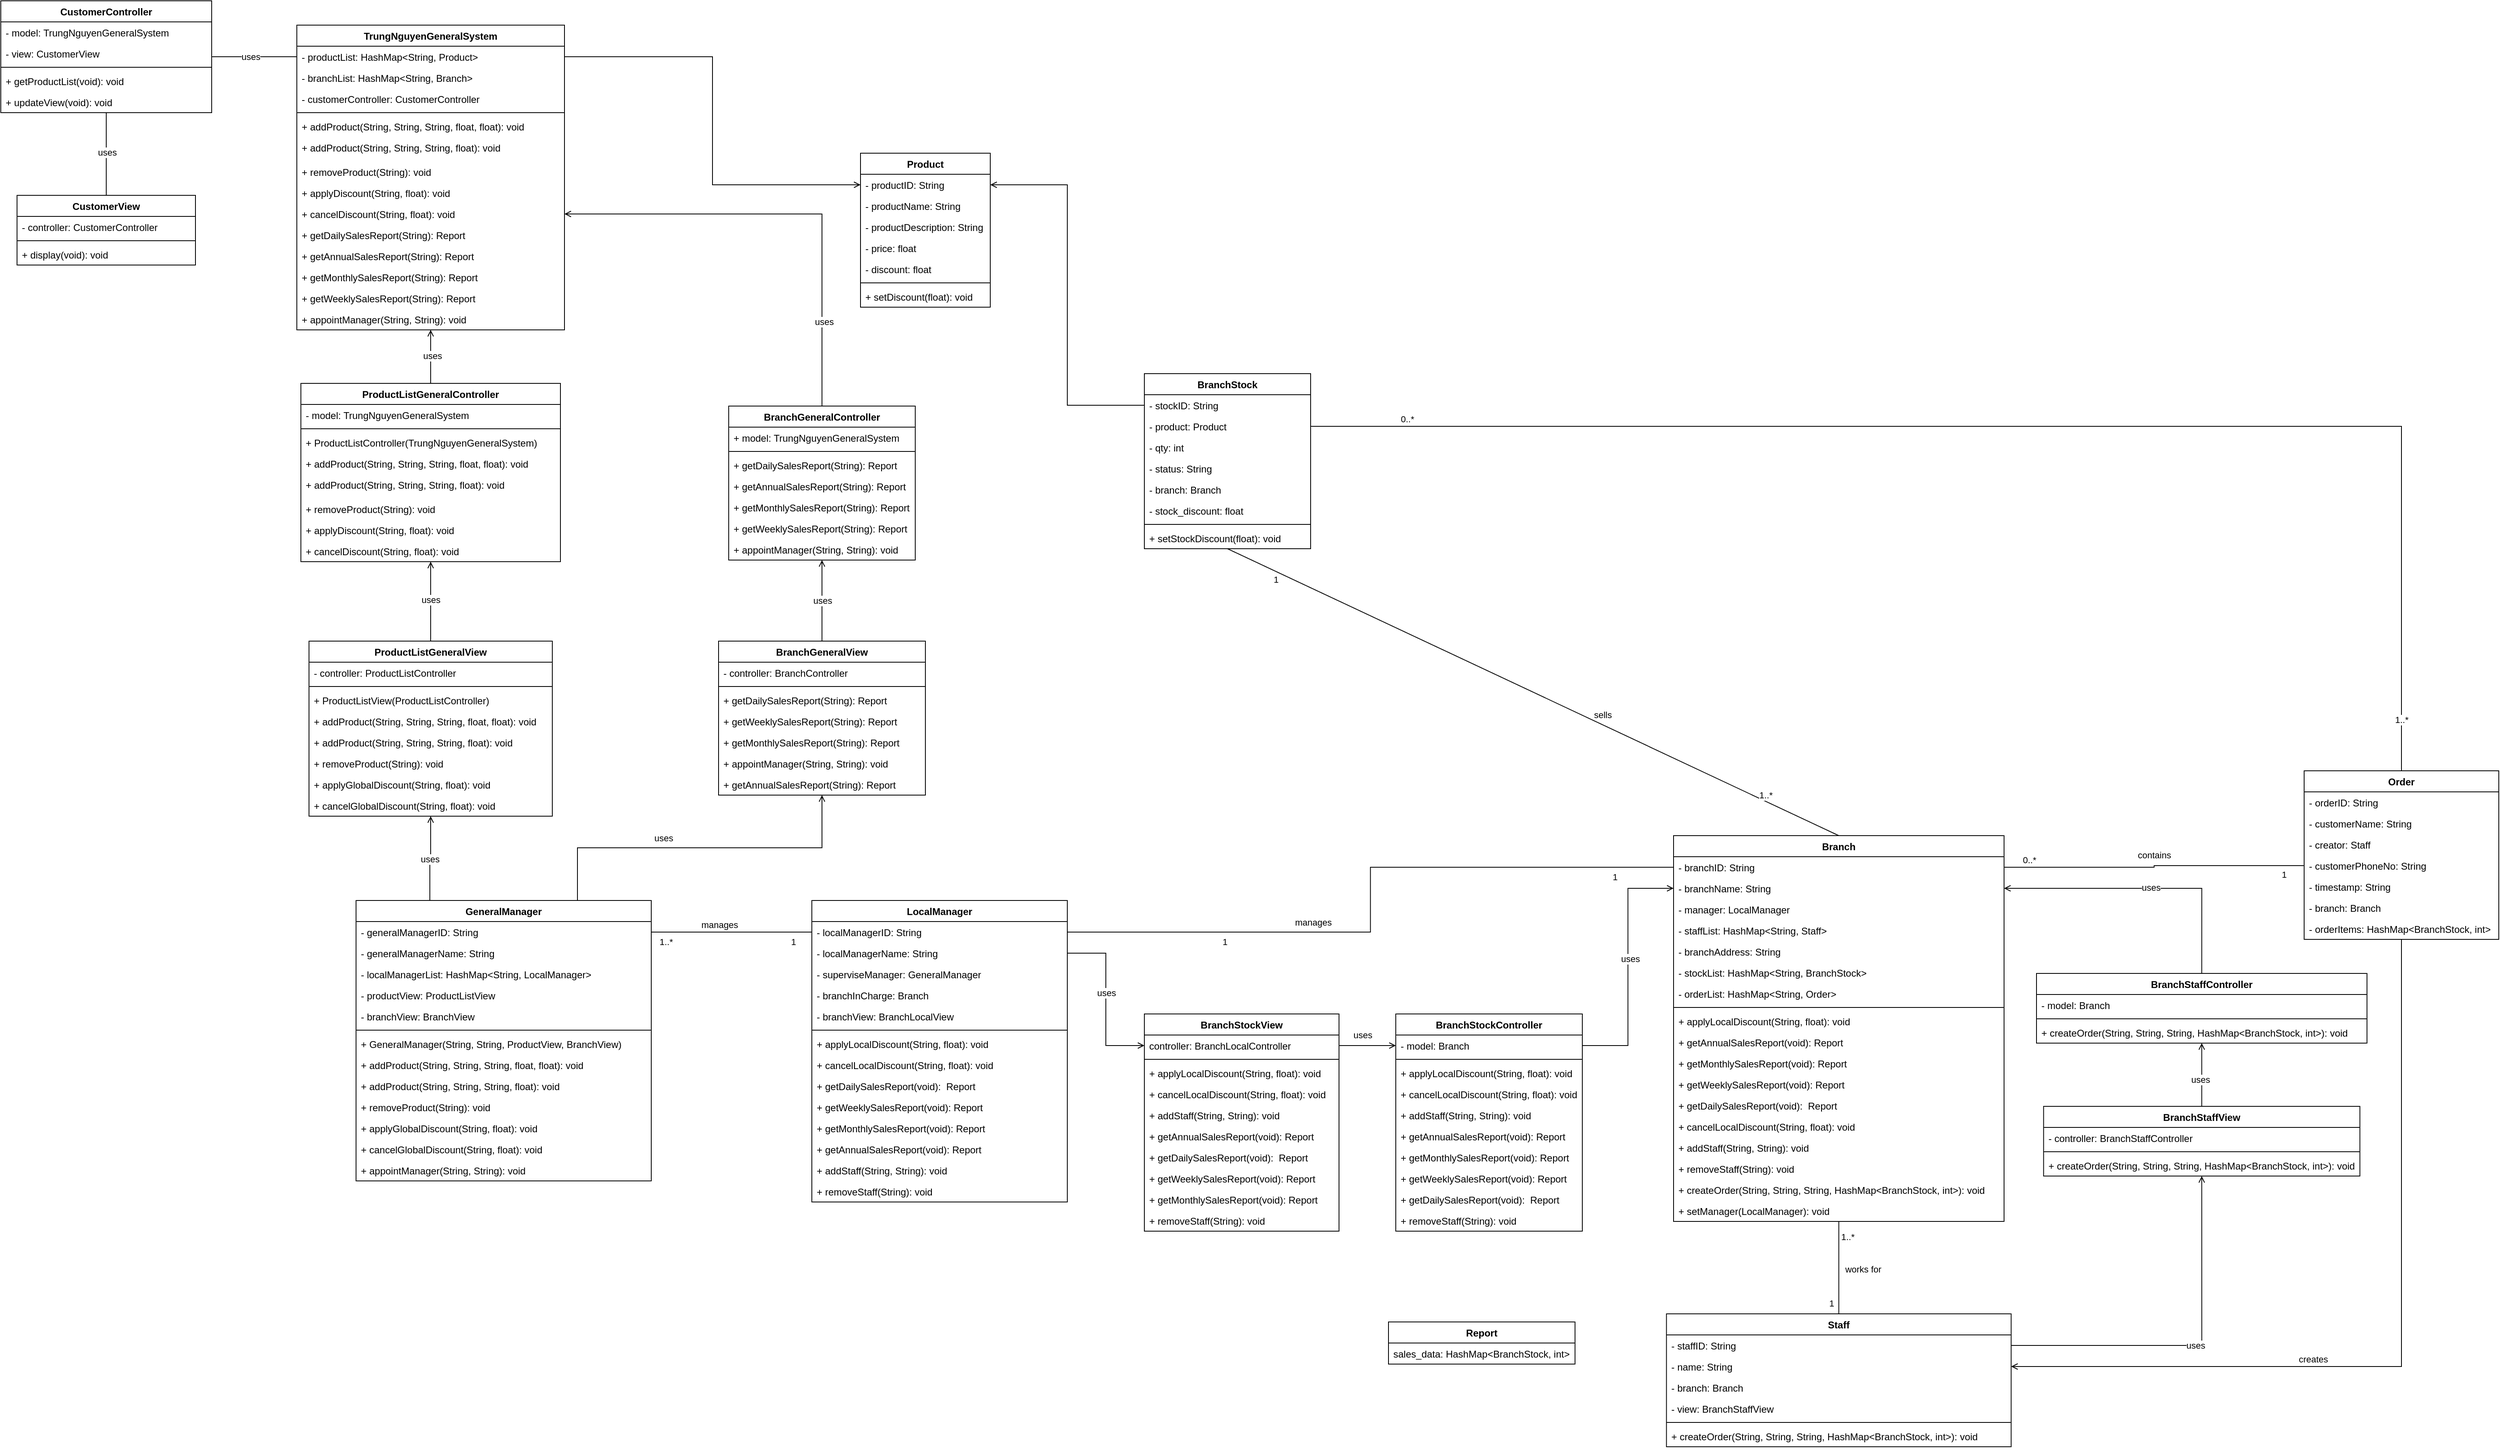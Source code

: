 <mxfile version="13.9.9" type="device"><diagram id="C5RBs43oDa-KdzZeNtuy" name="Page-1"><mxGraphModel dx="1773" dy="1767" grid="1" gridSize="10" guides="1" tooltips="1" connect="1" arrows="1" fold="1" page="1" pageScale="1" pageWidth="827" pageHeight="1169" math="0" shadow="0"><root><mxCell id="WIyWlLk6GJQsqaUBKTNV-0"/><mxCell id="WIyWlLk6GJQsqaUBKTNV-1" parent="WIyWlLk6GJQsqaUBKTNV-0"/><mxCell id="FtnRIQP5VUR079Z_z_9R-45" style="edgeStyle=orthogonalEdgeStyle;rounded=0;orthogonalLoop=1;jettySize=auto;html=1;entryX=0;entryY=0.5;entryDx=0;entryDy=0;endArrow=none;endFill=0;exitX=1;exitY=0.5;exitDx=0;exitDy=0;" parent="WIyWlLk6GJQsqaUBKTNV-1" source="8pw9ZdoWYgFAXnQO9Utx-98" target="8pw9ZdoWYgFAXnQO9Utx-102" edge="1"><mxGeometry relative="1" as="geometry"><mxPoint x="360" y="558" as="sourcePoint"/><mxPoint x="490" y="558" as="targetPoint"/></mxGeometry></mxCell><mxCell id="FtnRIQP5VUR079Z_z_9R-51" value="manages" style="edgeLabel;html=1;align=center;verticalAlign=middle;resizable=0;points=[];" parent="FtnRIQP5VUR079Z_z_9R-45" vertex="1" connectable="0"><mxGeometry x="-0.12" relative="1" as="geometry"><mxPoint x="-3" y="-9" as="offset"/></mxGeometry></mxCell><mxCell id="FtnRIQP5VUR079Z_z_9R-52" value="1..*" style="edgeLabel;html=1;align=center;verticalAlign=middle;resizable=0;points=[];" parent="FtnRIQP5VUR079Z_z_9R-45" vertex="1" connectable="0"><mxGeometry x="-0.8" relative="1" as="geometry"><mxPoint x="-2" y="12" as="offset"/></mxGeometry></mxCell><mxCell id="FtnRIQP5VUR079Z_z_9R-53" value="1" style="edgeLabel;html=1;align=center;verticalAlign=middle;resizable=0;points=[];" parent="FtnRIQP5VUR079Z_z_9R-45" vertex="1" connectable="0"><mxGeometry x="0.74" relative="1" as="geometry"><mxPoint x="2" y="12" as="offset"/></mxGeometry></mxCell><mxCell id="FtnRIQP5VUR079Z_z_9R-67" value="works for" style="edgeStyle=orthogonalEdgeStyle;rounded=0;orthogonalLoop=1;jettySize=auto;html=1;endArrow=none;endFill=0;exitX=0.5;exitY=1;exitDx=0;exitDy=0;" parent="WIyWlLk6GJQsqaUBKTNV-1" source="8pw9ZdoWYgFAXnQO9Utx-38" target="8pw9ZdoWYgFAXnQO9Utx-45" edge="1"><mxGeometry x="0.024" y="30" relative="1" as="geometry"><mxPoint as="offset"/></mxGeometry></mxCell><mxCell id="FtnRIQP5VUR079Z_z_9R-68" value="1..*" style="edgeLabel;html=1;align=center;verticalAlign=middle;resizable=0;points=[];" parent="FtnRIQP5VUR079Z_z_9R-67" vertex="1" connectable="0"><mxGeometry x="-0.854" y="1" relative="1" as="geometry"><mxPoint x="9" y="10" as="offset"/></mxGeometry></mxCell><mxCell id="FtnRIQP5VUR079Z_z_9R-69" value="1" style="edgeLabel;html=1;align=center;verticalAlign=middle;resizable=0;points=[];" parent="FtnRIQP5VUR079Z_z_9R-67" vertex="1" connectable="0"><mxGeometry x="0.772" y="1" relative="1" as="geometry"><mxPoint x="-11" as="offset"/></mxGeometry></mxCell><mxCell id="FtnRIQP5VUR079Z_z_9R-61" style="edgeStyle=orthogonalEdgeStyle;rounded=0;orthogonalLoop=1;jettySize=auto;html=1;exitX=1;exitY=0.5;exitDx=0;exitDy=0;entryX=0;entryY=0.5;entryDx=0;entryDy=0;endArrow=none;endFill=0;" parent="WIyWlLk6GJQsqaUBKTNV-1" source="8pw9ZdoWYgFAXnQO9Utx-102" target="FtnRIQP5VUR079Z_z_9R-58" edge="1"><mxGeometry relative="1" as="geometry"><mxPoint x="690" y="558" as="sourcePoint"/></mxGeometry></mxCell><mxCell id="FtnRIQP5VUR079Z_z_9R-62" value="manages" style="edgeLabel;html=1;align=center;verticalAlign=middle;resizable=0;points=[];" parent="FtnRIQP5VUR079Z_z_9R-61" vertex="1" connectable="0"><mxGeometry x="-0.33" relative="1" as="geometry"><mxPoint x="26" y="-12" as="offset"/></mxGeometry></mxCell><mxCell id="FtnRIQP5VUR079Z_z_9R-63" value="1" style="edgeLabel;html=1;align=center;verticalAlign=middle;resizable=0;points=[];" parent="FtnRIQP5VUR079Z_z_9R-61" vertex="1" connectable="0"><mxGeometry x="-0.463" y="-2" relative="1" as="geometry"><mxPoint x="-28" y="10" as="offset"/></mxGeometry></mxCell><mxCell id="FtnRIQP5VUR079Z_z_9R-64" value="1" style="edgeLabel;html=1;align=center;verticalAlign=middle;resizable=0;points=[];" parent="FtnRIQP5VUR079Z_z_9R-61" vertex="1" connectable="0"><mxGeometry x="0.812" y="-3" relative="1" as="geometry"><mxPoint x="5" y="9" as="offset"/></mxGeometry></mxCell><mxCell id="FtnRIQP5VUR079Z_z_9R-83" value="" style="edgeStyle=orthogonalEdgeStyle;rounded=0;orthogonalLoop=1;jettySize=auto;html=1;exitX=1;exitY=0.5;exitDx=0;exitDy=0;endArrow=none;endFill=0;entryX=0.5;entryY=1;entryDx=0;entryDy=0;startArrow=open;startFill=0;" parent="WIyWlLk6GJQsqaUBKTNV-1" source="FtnRIQP5VUR079Z_z_9R-26" target="8pw9ZdoWYgFAXnQO9Utx-49" edge="1"><mxGeometry x="0.912" y="50" relative="1" as="geometry"><mxPoint x="1670" y="922" as="targetPoint"/><mxPoint as="offset"/></mxGeometry></mxCell><mxCell id="FtnRIQP5VUR079Z_z_9R-84" value="creates" style="edgeLabel;html=1;align=center;verticalAlign=middle;resizable=0;points=[];" parent="FtnRIQP5VUR079Z_z_9R-83" vertex="1" connectable="0"><mxGeometry x="-0.257" y="-1" relative="1" as="geometry"><mxPoint x="-3" y="-10" as="offset"/></mxGeometry></mxCell><mxCell id="8pw9ZdoWYgFAXnQO9Utx-22" value="GeneralManager" style="swimlane;fontStyle=1;align=center;verticalAlign=top;childLayout=stackLayout;horizontal=1;startSize=26;horizontalStack=0;resizeParent=1;resizeParentMax=0;resizeLast=0;collapsible=1;marginBottom=0;" parent="WIyWlLk6GJQsqaUBKTNV-1" vertex="1"><mxGeometry x="-262" y="610" width="364" height="346" as="geometry"/></mxCell><mxCell id="8pw9ZdoWYgFAXnQO9Utx-98" value="- generalManagerID: String" style="text;strokeColor=none;fillColor=none;align=left;verticalAlign=top;spacingLeft=4;spacingRight=4;overflow=hidden;rotatable=0;points=[[0,0.5],[1,0.5]];portConstraint=eastwest;" parent="8pw9ZdoWYgFAXnQO9Utx-22" vertex="1"><mxGeometry y="26" width="364" height="26" as="geometry"/></mxCell><mxCell id="8pw9ZdoWYgFAXnQO9Utx-99" value="- generalManagerName: String" style="text;strokeColor=none;fillColor=none;align=left;verticalAlign=top;spacingLeft=4;spacingRight=4;overflow=hidden;rotatable=0;points=[[0,0.5],[1,0.5]];portConstraint=eastwest;" parent="8pw9ZdoWYgFAXnQO9Utx-22" vertex="1"><mxGeometry y="52" width="364" height="26" as="geometry"/></mxCell><mxCell id="8pw9ZdoWYgFAXnQO9Utx-0" value="- localManagerList: HashMap&lt;String, LocalManager&gt;" style="text;strokeColor=none;fillColor=none;align=left;verticalAlign=top;spacingLeft=4;spacingRight=4;overflow=hidden;rotatable=0;points=[[0,0.5],[1,0.5]];portConstraint=eastwest;" parent="8pw9ZdoWYgFAXnQO9Utx-22" vertex="1"><mxGeometry y="78" width="364" height="26" as="geometry"/></mxCell><mxCell id="RKkzjBZkMWrNxYNbNlna-30" value="- productView: ProductListView" style="text;strokeColor=none;fillColor=none;align=left;verticalAlign=top;spacingLeft=4;spacingRight=4;overflow=hidden;rotatable=0;points=[[0,0.5],[1,0.5]];portConstraint=eastwest;" parent="8pw9ZdoWYgFAXnQO9Utx-22" vertex="1"><mxGeometry y="104" width="364" height="26" as="geometry"/></mxCell><mxCell id="RKkzjBZkMWrNxYNbNlna-70" value="- branchView: BranchView" style="text;strokeColor=none;fillColor=none;align=left;verticalAlign=top;spacingLeft=4;spacingRight=4;overflow=hidden;rotatable=0;points=[[0,0.5],[1,0.5]];portConstraint=eastwest;" parent="8pw9ZdoWYgFAXnQO9Utx-22" vertex="1"><mxGeometry y="130" width="364" height="26" as="geometry"/></mxCell><mxCell id="8pw9ZdoWYgFAXnQO9Utx-24" value="" style="line;strokeWidth=1;fillColor=none;align=left;verticalAlign=middle;spacingTop=-1;spacingLeft=3;spacingRight=3;rotatable=0;labelPosition=right;points=[];portConstraint=eastwest;" parent="8pw9ZdoWYgFAXnQO9Utx-22" vertex="1"><mxGeometry y="156" width="364" height="8" as="geometry"/></mxCell><mxCell id="RKkzjBZkMWrNxYNbNlna-107" value="+ GeneralManager(String, String, ProductView, BranchView)" style="text;strokeColor=none;fillColor=none;align=left;verticalAlign=top;spacingLeft=4;spacingRight=4;overflow=hidden;rotatable=0;points=[[0,0.5],[1,0.5]];portConstraint=eastwest;" parent="8pw9ZdoWYgFAXnQO9Utx-22" vertex="1"><mxGeometry y="164" width="364" height="26" as="geometry"/></mxCell><mxCell id="RKkzjBZkMWrNxYNbNlna-38" value="+ addProduct(String, String, String, float, float): void" style="text;strokeColor=none;fillColor=none;align=left;verticalAlign=top;spacingLeft=4;spacingRight=4;overflow=hidden;rotatable=0;points=[[0,0.5],[1,0.5]];portConstraint=eastwest;" parent="8pw9ZdoWYgFAXnQO9Utx-22" vertex="1"><mxGeometry y="190" width="364" height="26" as="geometry"/></mxCell><mxCell id="RKkzjBZkMWrNxYNbNlna-39" value="+ addProduct(String, String, String, float): void" style="text;strokeColor=none;fillColor=none;align=left;verticalAlign=top;spacingLeft=4;spacingRight=4;overflow=hidden;rotatable=0;points=[[0,0.5],[1,0.5]];portConstraint=eastwest;" parent="8pw9ZdoWYgFAXnQO9Utx-22" vertex="1"><mxGeometry y="216" width="364" height="26" as="geometry"/></mxCell><mxCell id="RKkzjBZkMWrNxYNbNlna-40" value="+ removeProduct(String): void" style="text;strokeColor=none;fillColor=none;align=left;verticalAlign=top;spacingLeft=4;spacingRight=4;overflow=hidden;rotatable=0;points=[[0,0.5],[1,0.5]];portConstraint=eastwest;" parent="8pw9ZdoWYgFAXnQO9Utx-22" vertex="1"><mxGeometry y="242" width="364" height="26" as="geometry"/></mxCell><mxCell id="RKkzjBZkMWrNxYNbNlna-41" value="+ applyGlobalDiscount(String, float): void" style="text;strokeColor=none;fillColor=none;align=left;verticalAlign=top;spacingLeft=4;spacingRight=4;overflow=hidden;rotatable=0;points=[[0,0.5],[1,0.5]];portConstraint=eastwest;" parent="8pw9ZdoWYgFAXnQO9Utx-22" vertex="1"><mxGeometry y="268" width="364" height="26" as="geometry"/></mxCell><mxCell id="RKkzjBZkMWrNxYNbNlna-46" value="+ cancelGlobalDiscount(String, float): void" style="text;strokeColor=none;fillColor=none;align=left;verticalAlign=top;spacingLeft=4;spacingRight=4;overflow=hidden;rotatable=0;points=[[0,0.5],[1,0.5]];portConstraint=eastwest;" parent="8pw9ZdoWYgFAXnQO9Utx-22" vertex="1"><mxGeometry y="294" width="364" height="26" as="geometry"/></mxCell><mxCell id="3CGbmevSQOE3LEuTSyGy-8" value="+ appointManager(String, String): void" style="text;strokeColor=none;fillColor=none;align=left;verticalAlign=top;spacingLeft=4;spacingRight=4;overflow=hidden;rotatable=0;points=[[0,0.5],[1,0.5]];portConstraint=eastwest;" parent="8pw9ZdoWYgFAXnQO9Utx-22" vertex="1"><mxGeometry y="320" width="364" height="26" as="geometry"/></mxCell><mxCell id="8pw9ZdoWYgFAXnQO9Utx-26" value="LocalManager" style="swimlane;fontStyle=1;align=center;verticalAlign=top;childLayout=stackLayout;horizontal=1;startSize=26;horizontalStack=0;resizeParent=1;resizeParentMax=0;resizeLast=0;collapsible=1;marginBottom=0;" parent="WIyWlLk6GJQsqaUBKTNV-1" vertex="1"><mxGeometry x="300" y="610" width="315" height="372" as="geometry"/></mxCell><mxCell id="8pw9ZdoWYgFAXnQO9Utx-102" value="- localManagerID: String" style="text;strokeColor=none;fillColor=none;align=left;verticalAlign=top;spacingLeft=4;spacingRight=4;overflow=hidden;rotatable=0;points=[[0,0.5],[1,0.5]];portConstraint=eastwest;" parent="8pw9ZdoWYgFAXnQO9Utx-26" vertex="1"><mxGeometry y="26" width="315" height="26" as="geometry"/></mxCell><mxCell id="8pw9ZdoWYgFAXnQO9Utx-103" value="- localManagerName: String" style="text;strokeColor=none;fillColor=none;align=left;verticalAlign=top;spacingLeft=4;spacingRight=4;overflow=hidden;rotatable=0;points=[[0,0.5],[1,0.5]];portConstraint=eastwest;" parent="8pw9ZdoWYgFAXnQO9Utx-26" vertex="1"><mxGeometry y="52" width="315" height="26" as="geometry"/></mxCell><mxCell id="8pw9ZdoWYgFAXnQO9Utx-1" value="- superviseManager: GeneralManager" style="text;strokeColor=none;fillColor=none;align=left;verticalAlign=top;spacingLeft=4;spacingRight=4;overflow=hidden;rotatable=0;points=[[0,0.5],[1,0.5]];portConstraint=eastwest;" parent="8pw9ZdoWYgFAXnQO9Utx-26" vertex="1"><mxGeometry y="78" width="315" height="26" as="geometry"/></mxCell><mxCell id="8pw9ZdoWYgFAXnQO9Utx-104" value="- branchInCharge: Branch" style="text;strokeColor=none;fillColor=none;align=left;verticalAlign=top;spacingLeft=4;spacingRight=4;overflow=hidden;rotatable=0;points=[[0,0.5],[1,0.5]];portConstraint=eastwest;" parent="8pw9ZdoWYgFAXnQO9Utx-26" vertex="1"><mxGeometry y="104" width="315" height="26" as="geometry"/></mxCell><mxCell id="RKkzjBZkMWrNxYNbNlna-94" value="- branchView: BranchLocalView" style="text;strokeColor=none;fillColor=none;align=left;verticalAlign=top;spacingLeft=4;spacingRight=4;overflow=hidden;rotatable=0;points=[[0,0.5],[1,0.5]];portConstraint=eastwest;" parent="8pw9ZdoWYgFAXnQO9Utx-26" vertex="1"><mxGeometry y="130" width="315" height="26" as="geometry"/></mxCell><mxCell id="RKkzjBZkMWrNxYNbNlna-123" value="" style="line;strokeWidth=1;fillColor=none;align=left;verticalAlign=middle;spacingTop=-1;spacingLeft=3;spacingRight=3;rotatable=0;labelPosition=right;points=[];portConstraint=eastwest;" parent="8pw9ZdoWYgFAXnQO9Utx-26" vertex="1"><mxGeometry y="156" width="315" height="8" as="geometry"/></mxCell><mxCell id="RKkzjBZkMWrNxYNbNlna-124" value="+ applyLocalDiscount(String, float): void" style="text;strokeColor=none;fillColor=none;align=left;verticalAlign=top;spacingLeft=4;spacingRight=4;overflow=hidden;rotatable=0;points=[[0,0.5],[1,0.5]];portConstraint=eastwest;" parent="8pw9ZdoWYgFAXnQO9Utx-26" vertex="1"><mxGeometry y="164" width="315" height="26" as="geometry"/></mxCell><mxCell id="RKkzjBZkMWrNxYNbNlna-122" value="+ cancelLocalDiscount(String, float): void" style="text;strokeColor=none;fillColor=none;align=left;verticalAlign=top;spacingLeft=4;spacingRight=4;overflow=hidden;rotatable=0;points=[[0,0.5],[1,0.5]];portConstraint=eastwest;" parent="8pw9ZdoWYgFAXnQO9Utx-26" vertex="1"><mxGeometry y="190" width="315" height="26" as="geometry"/></mxCell><mxCell id="3CGbmevSQOE3LEuTSyGy-28" value="+ getDailySalesReport(void):  Report" style="text;strokeColor=none;fillColor=none;align=left;verticalAlign=top;spacingLeft=4;spacingRight=4;overflow=hidden;rotatable=0;points=[[0,0.5],[1,0.5]];portConstraint=eastwest;" parent="8pw9ZdoWYgFAXnQO9Utx-26" vertex="1"><mxGeometry y="216" width="315" height="26" as="geometry"/></mxCell><mxCell id="3CGbmevSQOE3LEuTSyGy-27" value="+ getWeeklySalesReport(void): Report" style="text;strokeColor=none;fillColor=none;align=left;verticalAlign=top;spacingLeft=4;spacingRight=4;overflow=hidden;rotatable=0;points=[[0,0.5],[1,0.5]];portConstraint=eastwest;" parent="8pw9ZdoWYgFAXnQO9Utx-26" vertex="1"><mxGeometry y="242" width="315" height="26" as="geometry"/></mxCell><mxCell id="3CGbmevSQOE3LEuTSyGy-26" value="+ getMonthlySalesReport(void): Report" style="text;strokeColor=none;fillColor=none;align=left;verticalAlign=top;spacingLeft=4;spacingRight=4;overflow=hidden;rotatable=0;points=[[0,0.5],[1,0.5]];portConstraint=eastwest;" parent="8pw9ZdoWYgFAXnQO9Utx-26" vertex="1"><mxGeometry y="268" width="315" height="26" as="geometry"/></mxCell><mxCell id="3CGbmevSQOE3LEuTSyGy-25" value="+ getAnnualSalesReport(void): Report" style="text;strokeColor=none;fillColor=none;align=left;verticalAlign=top;spacingLeft=4;spacingRight=4;overflow=hidden;rotatable=0;points=[[0,0.5],[1,0.5]];portConstraint=eastwest;" parent="8pw9ZdoWYgFAXnQO9Utx-26" vertex="1"><mxGeometry y="294" width="315" height="26" as="geometry"/></mxCell><mxCell id="3CGbmevSQOE3LEuTSyGy-0" value="+ addStaff(String, String): void" style="text;strokeColor=none;fillColor=none;align=left;verticalAlign=top;spacingLeft=4;spacingRight=4;overflow=hidden;rotatable=0;points=[[0,0.5],[1,0.5]];portConstraint=eastwest;" parent="8pw9ZdoWYgFAXnQO9Utx-26" vertex="1"><mxGeometry y="320" width="315" height="26" as="geometry"/></mxCell><mxCell id="3CGbmevSQOE3LEuTSyGy-1" value="+ removeStaff(String): void" style="text;strokeColor=none;fillColor=none;align=left;verticalAlign=top;spacingLeft=4;spacingRight=4;overflow=hidden;rotatable=0;points=[[0,0.5],[1,0.5]];portConstraint=eastwest;" parent="8pw9ZdoWYgFAXnQO9Utx-26" vertex="1"><mxGeometry y="346" width="315" height="26" as="geometry"/></mxCell><mxCell id="8pw9ZdoWYgFAXnQO9Utx-30" value="Product" style="swimlane;fontStyle=1;align=center;verticalAlign=top;childLayout=stackLayout;horizontal=1;startSize=26;horizontalStack=0;resizeParent=1;resizeParentMax=0;resizeLast=0;collapsible=1;marginBottom=0;" parent="WIyWlLk6GJQsqaUBKTNV-1" vertex="1"><mxGeometry x="360" y="-312" width="160" height="190" as="geometry"/></mxCell><mxCell id="FtnRIQP5VUR079Z_z_9R-71" value="- productID: String" style="text;strokeColor=none;fillColor=none;align=left;verticalAlign=top;spacingLeft=4;spacingRight=4;overflow=hidden;rotatable=0;points=[[0,0.5],[1,0.5]];portConstraint=eastwest;" parent="8pw9ZdoWYgFAXnQO9Utx-30" vertex="1"><mxGeometry y="26" width="160" height="26" as="geometry"/></mxCell><mxCell id="FtnRIQP5VUR079Z_z_9R-72" value="- productName: String" style="text;strokeColor=none;fillColor=none;align=left;verticalAlign=top;spacingLeft=4;spacingRight=4;overflow=hidden;rotatable=0;points=[[0,0.5],[1,0.5]];portConstraint=eastwest;" parent="8pw9ZdoWYgFAXnQO9Utx-30" vertex="1"><mxGeometry y="52" width="160" height="26" as="geometry"/></mxCell><mxCell id="FtnRIQP5VUR079Z_z_9R-73" value="- productDescription: String" style="text;strokeColor=none;fillColor=none;align=left;verticalAlign=top;spacingLeft=4;spacingRight=4;overflow=hidden;rotatable=0;points=[[0,0.5],[1,0.5]];portConstraint=eastwest;" parent="8pw9ZdoWYgFAXnQO9Utx-30" vertex="1"><mxGeometry y="78" width="160" height="26" as="geometry"/></mxCell><mxCell id="FtnRIQP5VUR079Z_z_9R-74" value="- price: float" style="text;strokeColor=none;fillColor=none;align=left;verticalAlign=top;spacingLeft=4;spacingRight=4;overflow=hidden;rotatable=0;points=[[0,0.5],[1,0.5]];portConstraint=eastwest;" parent="8pw9ZdoWYgFAXnQO9Utx-30" vertex="1"><mxGeometry y="104" width="160" height="26" as="geometry"/></mxCell><mxCell id="8pw9ZdoWYgFAXnQO9Utx-55" value="- discount: float" style="text;strokeColor=none;fillColor=none;align=left;verticalAlign=top;spacingLeft=4;spacingRight=4;overflow=hidden;rotatable=0;points=[[0,0.5],[1,0.5]];portConstraint=eastwest;" parent="8pw9ZdoWYgFAXnQO9Utx-30" vertex="1"><mxGeometry y="130" width="160" height="26" as="geometry"/></mxCell><mxCell id="8pw9ZdoWYgFAXnQO9Utx-32" value="" style="line;strokeWidth=1;fillColor=none;align=left;verticalAlign=middle;spacingTop=-1;spacingLeft=3;spacingRight=3;rotatable=0;labelPosition=right;points=[];portConstraint=eastwest;" parent="8pw9ZdoWYgFAXnQO9Utx-30" vertex="1"><mxGeometry y="156" width="160" height="8" as="geometry"/></mxCell><mxCell id="8pw9ZdoWYgFAXnQO9Utx-33" value="+ setDiscount(float): void" style="text;strokeColor=none;fillColor=none;align=left;verticalAlign=top;spacingLeft=4;spacingRight=4;overflow=hidden;rotatable=0;points=[[0,0.5],[1,0.5]];portConstraint=eastwest;" parent="8pw9ZdoWYgFAXnQO9Utx-30" vertex="1"><mxGeometry y="164" width="160" height="26" as="geometry"/></mxCell><mxCell id="8pw9ZdoWYgFAXnQO9Utx-78" style="rounded=0;orthogonalLoop=1;jettySize=auto;html=1;entryX=0.5;entryY=1;entryDx=0;entryDy=0;endArrow=none;endFill=0;exitX=0.5;exitY=0;exitDx=0;exitDy=0;" parent="WIyWlLk6GJQsqaUBKTNV-1" source="8pw9ZdoWYgFAXnQO9Utx-38" target="8pw9ZdoWYgFAXnQO9Utx-71" edge="1"><mxGeometry relative="1" as="geometry"/></mxCell><mxCell id="8pw9ZdoWYgFAXnQO9Utx-79" value="sells" style="edgeLabel;html=1;align=center;verticalAlign=middle;resizable=0;points=[];" parent="8pw9ZdoWYgFAXnQO9Utx-78" vertex="1" connectable="0"><mxGeometry x="-0.229" y="-1" relative="1" as="geometry"><mxPoint x="-1" y="-12" as="offset"/></mxGeometry></mxCell><mxCell id="8pw9ZdoWYgFAXnQO9Utx-80" value="1" style="edgeLabel;html=1;align=center;verticalAlign=middle;resizable=0;points=[];" parent="8pw9ZdoWYgFAXnQO9Utx-78" vertex="1" connectable="0"><mxGeometry x="0.802" relative="1" as="geometry"><mxPoint x="-15" y="3" as="offset"/></mxGeometry></mxCell><mxCell id="8pw9ZdoWYgFAXnQO9Utx-82" value="1..*" style="edgeLabel;html=1;align=center;verticalAlign=middle;resizable=0;points=[];" parent="8pw9ZdoWYgFAXnQO9Utx-78" vertex="1" connectable="0"><mxGeometry x="-0.723" y="-1" relative="1" as="geometry"><mxPoint x="14" as="offset"/></mxGeometry></mxCell><mxCell id="8pw9ZdoWYgFAXnQO9Utx-38" value="Branch" style="swimlane;fontStyle=1;align=center;verticalAlign=top;childLayout=stackLayout;horizontal=1;startSize=26;horizontalStack=0;resizeParent=1;resizeParentMax=0;resizeLast=0;collapsible=1;marginBottom=0;" parent="WIyWlLk6GJQsqaUBKTNV-1" vertex="1"><mxGeometry x="1362.5" y="530" width="407.5" height="476" as="geometry"/></mxCell><mxCell id="FtnRIQP5VUR079Z_z_9R-58" value="- branchID: String" style="text;strokeColor=none;fillColor=none;align=left;verticalAlign=top;spacingLeft=4;spacingRight=4;overflow=hidden;rotatable=0;points=[[0,0.5],[1,0.5]];portConstraint=eastwest;" parent="8pw9ZdoWYgFAXnQO9Utx-38" vertex="1"><mxGeometry y="26" width="407.5" height="26" as="geometry"/></mxCell><mxCell id="FtnRIQP5VUR079Z_z_9R-59" value="- branchName: String" style="text;strokeColor=none;fillColor=none;align=left;verticalAlign=top;spacingLeft=4;spacingRight=4;overflow=hidden;rotatable=0;points=[[0,0.5],[1,0.5]];portConstraint=eastwest;" parent="8pw9ZdoWYgFAXnQO9Utx-38" vertex="1"><mxGeometry y="52" width="407.5" height="26" as="geometry"/></mxCell><mxCell id="RKkzjBZkMWrNxYNbNlna-6" value="- manager: LocalManager" style="text;strokeColor=none;fillColor=none;align=left;verticalAlign=top;spacingLeft=4;spacingRight=4;overflow=hidden;rotatable=0;points=[[0,0.5],[1,0.5]];portConstraint=eastwest;" parent="8pw9ZdoWYgFAXnQO9Utx-38" vertex="1"><mxGeometry y="78" width="407.5" height="26" as="geometry"/></mxCell><mxCell id="8pw9ZdoWYgFAXnQO9Utx-7" value="- staffList: HashMap&lt;String, Staff&gt;" style="text;strokeColor=none;fillColor=none;align=left;verticalAlign=top;spacingLeft=4;spacingRight=4;overflow=hidden;rotatable=0;points=[[0,0.5],[1,0.5]];portConstraint=eastwest;" parent="8pw9ZdoWYgFAXnQO9Utx-38" vertex="1"><mxGeometry y="104" width="407.5" height="26" as="geometry"/></mxCell><mxCell id="T6jhI1N-c7PyINJP4Izu-0" value="- branchAddress: String" style="text;strokeColor=none;fillColor=none;align=left;verticalAlign=top;spacingLeft=4;spacingRight=4;overflow=hidden;rotatable=0;points=[[0,0.5],[1,0.5]];portConstraint=eastwest;" parent="8pw9ZdoWYgFAXnQO9Utx-38" vertex="1"><mxGeometry y="130" width="407.5" height="26" as="geometry"/></mxCell><mxCell id="8pw9ZdoWYgFAXnQO9Utx-15" value="- stockList: HashMap&lt;String, BranchStock&gt;" style="text;strokeColor=none;fillColor=none;align=left;verticalAlign=top;spacingLeft=4;spacingRight=4;overflow=hidden;rotatable=0;points=[[0,0.5],[1,0.5]];portConstraint=eastwest;" parent="8pw9ZdoWYgFAXnQO9Utx-38" vertex="1"><mxGeometry y="156" width="407.5" height="26" as="geometry"/></mxCell><mxCell id="RKkzjBZkMWrNxYNbNlna-118" value="- orderList: HashMap&lt;String, Order&gt;" style="text;strokeColor=none;fillColor=none;align=left;verticalAlign=top;spacingLeft=4;spacingRight=4;overflow=hidden;rotatable=0;points=[[0,0.5],[1,0.5]];portConstraint=eastwest;" parent="8pw9ZdoWYgFAXnQO9Utx-38" vertex="1"><mxGeometry y="182" width="407.5" height="26" as="geometry"/></mxCell><mxCell id="8pw9ZdoWYgFAXnQO9Utx-40" value="" style="line;strokeWidth=1;fillColor=none;align=left;verticalAlign=middle;spacingTop=-1;spacingLeft=3;spacingRight=3;rotatable=0;labelPosition=right;points=[];portConstraint=eastwest;" parent="8pw9ZdoWYgFAXnQO9Utx-38" vertex="1"><mxGeometry y="208" width="407.5" height="8" as="geometry"/></mxCell><mxCell id="8pw9ZdoWYgFAXnQO9Utx-41" value="+ applyLocalDiscount(String, float): void" style="text;strokeColor=none;fillColor=none;align=left;verticalAlign=top;spacingLeft=4;spacingRight=4;overflow=hidden;rotatable=0;points=[[0,0.5],[1,0.5]];portConstraint=eastwest;" parent="8pw9ZdoWYgFAXnQO9Utx-38" vertex="1"><mxGeometry y="216" width="407.5" height="26" as="geometry"/></mxCell><mxCell id="RKkzjBZkMWrNxYNbNlna-144" value="+ getAnnualSalesReport(void): Report" style="text;strokeColor=none;fillColor=none;align=left;verticalAlign=top;spacingLeft=4;spacingRight=4;overflow=hidden;rotatable=0;points=[[0,0.5],[1,0.5]];portConstraint=eastwest;" parent="8pw9ZdoWYgFAXnQO9Utx-38" vertex="1"><mxGeometry y="242" width="407.5" height="26" as="geometry"/></mxCell><mxCell id="RKkzjBZkMWrNxYNbNlna-143" value="+ getMonthlySalesReport(void): Report" style="text;strokeColor=none;fillColor=none;align=left;verticalAlign=top;spacingLeft=4;spacingRight=4;overflow=hidden;rotatable=0;points=[[0,0.5],[1,0.5]];portConstraint=eastwest;" parent="8pw9ZdoWYgFAXnQO9Utx-38" vertex="1"><mxGeometry y="268" width="407.5" height="26" as="geometry"/></mxCell><mxCell id="RKkzjBZkMWrNxYNbNlna-142" value="+ getWeeklySalesReport(void): Report" style="text;strokeColor=none;fillColor=none;align=left;verticalAlign=top;spacingLeft=4;spacingRight=4;overflow=hidden;rotatable=0;points=[[0,0.5],[1,0.5]];portConstraint=eastwest;" parent="8pw9ZdoWYgFAXnQO9Utx-38" vertex="1"><mxGeometry y="294" width="407.5" height="26" as="geometry"/></mxCell><mxCell id="RKkzjBZkMWrNxYNbNlna-141" value="+ getDailySalesReport(void):  Report" style="text;strokeColor=none;fillColor=none;align=left;verticalAlign=top;spacingLeft=4;spacingRight=4;overflow=hidden;rotatable=0;points=[[0,0.5],[1,0.5]];portConstraint=eastwest;" parent="8pw9ZdoWYgFAXnQO9Utx-38" vertex="1"><mxGeometry y="320" width="407.5" height="26" as="geometry"/></mxCell><mxCell id="RKkzjBZkMWrNxYNbNlna-112" value="+ cancelLocalDiscount(String, float): void" style="text;strokeColor=none;fillColor=none;align=left;verticalAlign=top;spacingLeft=4;spacingRight=4;overflow=hidden;rotatable=0;points=[[0,0.5],[1,0.5]];portConstraint=eastwest;" parent="8pw9ZdoWYgFAXnQO9Utx-38" vertex="1"><mxGeometry y="346" width="407.5" height="26" as="geometry"/></mxCell><mxCell id="3CGbmevSQOE3LEuTSyGy-6" value="+ addStaff(String, String): void" style="text;strokeColor=none;fillColor=none;align=left;verticalAlign=top;spacingLeft=4;spacingRight=4;overflow=hidden;rotatable=0;points=[[0,0.5],[1,0.5]];portConstraint=eastwest;" parent="8pw9ZdoWYgFAXnQO9Utx-38" vertex="1"><mxGeometry y="372" width="407.5" height="26" as="geometry"/></mxCell><mxCell id="3CGbmevSQOE3LEuTSyGy-7" value="+ removeStaff(String): void" style="text;strokeColor=none;fillColor=none;align=left;verticalAlign=top;spacingLeft=4;spacingRight=4;overflow=hidden;rotatable=0;points=[[0,0.5],[1,0.5]];portConstraint=eastwest;" parent="8pw9ZdoWYgFAXnQO9Utx-38" vertex="1"><mxGeometry y="398" width="407.5" height="26" as="geometry"/></mxCell><mxCell id="6RqnAcZt11bvGvxu2Qe0-0" value="+ createOrder(String, String, String, HashMap&lt;BranchStock, int&gt;): void" style="text;strokeColor=none;fillColor=none;align=left;verticalAlign=top;spacingLeft=4;spacingRight=4;overflow=hidden;rotatable=0;points=[[0,0.5],[1,0.5]];portConstraint=eastwest;" parent="8pw9ZdoWYgFAXnQO9Utx-38" vertex="1"><mxGeometry y="424" width="407.5" height="26" as="geometry"/></mxCell><mxCell id="T6jhI1N-c7PyINJP4Izu-1" value="+ setManager(LocalManager): void" style="text;strokeColor=none;fillColor=none;align=left;verticalAlign=top;spacingLeft=4;spacingRight=4;overflow=hidden;rotatable=0;points=[[0,0.5],[1,0.5]];portConstraint=eastwest;" parent="8pw9ZdoWYgFAXnQO9Utx-38" vertex="1"><mxGeometry y="450" width="407.5" height="26" as="geometry"/></mxCell><mxCell id="8pw9ZdoWYgFAXnQO9Utx-45" value="Staff" style="swimlane;fontStyle=1;align=center;verticalAlign=top;childLayout=stackLayout;horizontal=1;startSize=26;horizontalStack=0;resizeParent=1;resizeParentMax=0;resizeLast=0;collapsible=1;marginBottom=0;" parent="WIyWlLk6GJQsqaUBKTNV-1" vertex="1"><mxGeometry x="1353.75" y="1120" width="425" height="164" as="geometry"/></mxCell><mxCell id="FtnRIQP5VUR079Z_z_9R-25" value="- staffID: String" style="text;strokeColor=none;fillColor=none;align=left;verticalAlign=top;spacingLeft=4;spacingRight=4;overflow=hidden;rotatable=0;points=[[0,0.5],[1,0.5]];portConstraint=eastwest;" parent="8pw9ZdoWYgFAXnQO9Utx-45" vertex="1"><mxGeometry y="26" width="425" height="26" as="geometry"/></mxCell><mxCell id="FtnRIQP5VUR079Z_z_9R-26" value="- name: String" style="text;strokeColor=none;fillColor=none;align=left;verticalAlign=top;spacingLeft=4;spacingRight=4;overflow=hidden;rotatable=0;points=[[0,0.5],[1,0.5]];portConstraint=eastwest;" parent="8pw9ZdoWYgFAXnQO9Utx-45" vertex="1"><mxGeometry y="52" width="425" height="26" as="geometry"/></mxCell><mxCell id="8pw9ZdoWYgFAXnQO9Utx-10" value="- branch: Branch" style="text;strokeColor=none;fillColor=none;align=left;verticalAlign=top;spacingLeft=4;spacingRight=4;overflow=hidden;rotatable=0;points=[[0,0.5],[1,0.5]];portConstraint=eastwest;" parent="8pw9ZdoWYgFAXnQO9Utx-45" vertex="1"><mxGeometry y="78" width="425" height="26" as="geometry"/></mxCell><mxCell id="IvClNjMTyyIU4MuqjYZP-15" value="- view: BranchStaffView" style="text;strokeColor=none;fillColor=none;align=left;verticalAlign=top;spacingLeft=4;spacingRight=4;overflow=hidden;rotatable=0;points=[[0,0.5],[1,0.5]];portConstraint=eastwest;" parent="8pw9ZdoWYgFAXnQO9Utx-45" vertex="1"><mxGeometry y="104" width="425" height="26" as="geometry"/></mxCell><mxCell id="8pw9ZdoWYgFAXnQO9Utx-47" value="" style="line;strokeWidth=1;fillColor=none;align=left;verticalAlign=middle;spacingTop=-1;spacingLeft=3;spacingRight=3;rotatable=0;labelPosition=right;points=[];portConstraint=eastwest;" parent="8pw9ZdoWYgFAXnQO9Utx-45" vertex="1"><mxGeometry y="130" width="425" height="8" as="geometry"/></mxCell><mxCell id="8pw9ZdoWYgFAXnQO9Utx-48" value="+ createOrder(String, String, String, HashMap&lt;BranchStock, int&gt;): void" style="text;strokeColor=none;fillColor=none;align=left;verticalAlign=top;spacingLeft=4;spacingRight=4;overflow=hidden;rotatable=0;points=[[0,0.5],[1,0.5]];portConstraint=eastwest;" parent="8pw9ZdoWYgFAXnQO9Utx-45" vertex="1"><mxGeometry y="138" width="425" height="26" as="geometry"/></mxCell><mxCell id="GpT2qF4LhxO0R4ms08qV-0" style="edgeStyle=orthogonalEdgeStyle;rounded=0;orthogonalLoop=1;jettySize=auto;html=1;exitX=0.5;exitY=0;exitDx=0;exitDy=0;entryX=1;entryY=0.5;entryDx=0;entryDy=0;endArrow=none;endFill=0;" parent="WIyWlLk6GJQsqaUBKTNV-1" source="8pw9ZdoWYgFAXnQO9Utx-49" target="8pw9ZdoWYgFAXnQO9Utx-72" edge="1"><mxGeometry relative="1" as="geometry"/></mxCell><mxCell id="GpT2qF4LhxO0R4ms08qV-2" value="1..*" style="edgeLabel;html=1;align=center;verticalAlign=middle;resizable=0;points=[];" parent="GpT2qF4LhxO0R4ms08qV-0" vertex="1" connectable="0"><mxGeometry x="-0.928" relative="1" as="geometry"><mxPoint as="offset"/></mxGeometry></mxCell><mxCell id="GpT2qF4LhxO0R4ms08qV-3" value="0..*" style="edgeLabel;html=1;align=center;verticalAlign=middle;resizable=0;points=[];" parent="GpT2qF4LhxO0R4ms08qV-0" vertex="1" connectable="0"><mxGeometry x="0.813" y="1" relative="1" as="geometry"><mxPoint x="-46.67" y="-10" as="offset"/></mxGeometry></mxCell><mxCell id="8pw9ZdoWYgFAXnQO9Utx-49" value="Order" style="swimlane;fontStyle=1;align=center;verticalAlign=top;childLayout=stackLayout;horizontal=1;startSize=26;horizontalStack=0;resizeParent=1;resizeParentMax=0;resizeLast=0;collapsible=1;marginBottom=0;" parent="WIyWlLk6GJQsqaUBKTNV-1" vertex="1"><mxGeometry x="2140" y="450" width="240" height="208" as="geometry"/></mxCell><mxCell id="FtnRIQP5VUR079Z_z_9R-80" value="- orderID: String" style="text;strokeColor=none;fillColor=none;align=left;verticalAlign=top;spacingLeft=4;spacingRight=4;overflow=hidden;rotatable=0;points=[[0,0.5],[1,0.5]];portConstraint=eastwest;" parent="8pw9ZdoWYgFAXnQO9Utx-49" vertex="1"><mxGeometry y="26" width="240" height="26" as="geometry"/></mxCell><mxCell id="FtnRIQP5VUR079Z_z_9R-81" value="- customerName: String" style="text;strokeColor=none;fillColor=none;align=left;verticalAlign=top;spacingLeft=4;spacingRight=4;overflow=hidden;rotatable=0;points=[[0,0.5],[1,0.5]];portConstraint=eastwest;" parent="8pw9ZdoWYgFAXnQO9Utx-49" vertex="1"><mxGeometry y="52" width="240" height="26" as="geometry"/></mxCell><mxCell id="8pw9ZdoWYgFAXnQO9Utx-11" value="- creator: Staff" style="text;strokeColor=none;fillColor=none;align=left;verticalAlign=top;spacingLeft=4;spacingRight=4;overflow=hidden;rotatable=0;points=[[0,0.5],[1,0.5]];portConstraint=eastwest;" parent="8pw9ZdoWYgFAXnQO9Utx-49" vertex="1"><mxGeometry y="78" width="240" height="26" as="geometry"/></mxCell><mxCell id="FtnRIQP5VUR079Z_z_9R-82" value="- customerPhoneNo: String" style="text;strokeColor=none;fillColor=none;align=left;verticalAlign=top;spacingLeft=4;spacingRight=4;overflow=hidden;rotatable=0;points=[[0,0.5],[1,0.5]];portConstraint=eastwest;" parent="8pw9ZdoWYgFAXnQO9Utx-49" vertex="1"><mxGeometry y="104" width="240" height="26" as="geometry"/></mxCell><mxCell id="RKkzjBZkMWrNxYNbNlna-113" value="- timestamp: String" style="text;strokeColor=none;fillColor=none;align=left;verticalAlign=top;spacingLeft=4;spacingRight=4;overflow=hidden;rotatable=0;points=[[0,0.5],[1,0.5]];portConstraint=eastwest;" parent="8pw9ZdoWYgFAXnQO9Utx-49" vertex="1"><mxGeometry y="130" width="240" height="26" as="geometry"/></mxCell><mxCell id="RKkzjBZkMWrNxYNbNlna-119" value="- branch: Branch" style="text;strokeColor=none;fillColor=none;align=left;verticalAlign=top;spacingLeft=4;spacingRight=4;overflow=hidden;rotatable=0;points=[[0,0.5],[1,0.5]];portConstraint=eastwest;" parent="8pw9ZdoWYgFAXnQO9Utx-49" vertex="1"><mxGeometry y="156" width="240" height="26" as="geometry"/></mxCell><mxCell id="RKkzjBZkMWrNxYNbNlna-120" value="- orderItems: HashMap&lt;BranchStock, int&gt;" style="text;strokeColor=none;fillColor=none;align=left;verticalAlign=top;spacingLeft=4;spacingRight=4;overflow=hidden;rotatable=0;points=[[0,0.5],[1,0.5]];portConstraint=eastwest;" parent="8pw9ZdoWYgFAXnQO9Utx-49" vertex="1"><mxGeometry y="182" width="240" height="26" as="geometry"/></mxCell><mxCell id="8pw9ZdoWYgFAXnQO9Utx-84" style="edgeStyle=orthogonalEdgeStyle;rounded=0;orthogonalLoop=1;jettySize=auto;html=1;entryX=1;entryY=0.5;entryDx=0;entryDy=0;endArrow=open;endFill=0;exitX=0;exitY=0.5;exitDx=0;exitDy=0;" parent="WIyWlLk6GJQsqaUBKTNV-1" source="RKkzjBZkMWrNxYNbNlna-5" target="FtnRIQP5VUR079Z_z_9R-71" edge="1"><mxGeometry relative="1" as="geometry"/></mxCell><mxCell id="8pw9ZdoWYgFAXnQO9Utx-71" value="BranchStock" style="swimlane;fontStyle=1;align=center;verticalAlign=top;childLayout=stackLayout;horizontal=1;startSize=26;horizontalStack=0;resizeParent=1;resizeParentMax=0;resizeLast=0;collapsible=1;marginBottom=0;" parent="WIyWlLk6GJQsqaUBKTNV-1" vertex="1"><mxGeometry x="710" y="-40" width="205" height="216" as="geometry"/></mxCell><mxCell id="RKkzjBZkMWrNxYNbNlna-5" value="- stockID: String" style="text;strokeColor=none;fillColor=none;align=left;verticalAlign=top;spacingLeft=4;spacingRight=4;overflow=hidden;rotatable=0;points=[[0,0.5],[1,0.5]];portConstraint=eastwest;" parent="8pw9ZdoWYgFAXnQO9Utx-71" vertex="1"><mxGeometry y="26" width="205" height="26" as="geometry"/></mxCell><mxCell id="8pw9ZdoWYgFAXnQO9Utx-72" value="- product: Product" style="text;strokeColor=none;fillColor=none;align=left;verticalAlign=top;spacingLeft=4;spacingRight=4;overflow=hidden;rotatable=0;points=[[0,0.5],[1,0.5]];portConstraint=eastwest;" parent="8pw9ZdoWYgFAXnQO9Utx-71" vertex="1"><mxGeometry y="52" width="205" height="26" as="geometry"/></mxCell><mxCell id="8pw9ZdoWYgFAXnQO9Utx-75" value="- qty: int" style="text;strokeColor=none;fillColor=none;align=left;verticalAlign=top;spacingLeft=4;spacingRight=4;overflow=hidden;rotatable=0;points=[[0,0.5],[1,0.5]];portConstraint=eastwest;" parent="8pw9ZdoWYgFAXnQO9Utx-71" vertex="1"><mxGeometry y="78" width="205" height="26" as="geometry"/></mxCell><mxCell id="8pw9ZdoWYgFAXnQO9Utx-76" value="- status: String" style="text;strokeColor=none;fillColor=none;align=left;verticalAlign=top;spacingLeft=4;spacingRight=4;overflow=hidden;rotatable=0;points=[[0,0.5],[1,0.5]];portConstraint=eastwest;" parent="8pw9ZdoWYgFAXnQO9Utx-71" vertex="1"><mxGeometry y="104" width="205" height="26" as="geometry"/></mxCell><mxCell id="8pw9ZdoWYgFAXnQO9Utx-81" value="- branch: Branch" style="text;strokeColor=none;fillColor=none;align=left;verticalAlign=top;spacingLeft=4;spacingRight=4;overflow=hidden;rotatable=0;points=[[0,0.5],[1,0.5]];portConstraint=eastwest;" parent="8pw9ZdoWYgFAXnQO9Utx-71" vertex="1"><mxGeometry y="130" width="205" height="26" as="geometry"/></mxCell><mxCell id="8pw9ZdoWYgFAXnQO9Utx-89" value="- stock_discount: float" style="text;strokeColor=none;fillColor=none;align=left;verticalAlign=top;spacingLeft=4;spacingRight=4;overflow=hidden;rotatable=0;points=[[0,0.5],[1,0.5]];portConstraint=eastwest;" parent="8pw9ZdoWYgFAXnQO9Utx-71" vertex="1"><mxGeometry y="156" width="205" height="26" as="geometry"/></mxCell><mxCell id="8pw9ZdoWYgFAXnQO9Utx-73" value="" style="line;strokeWidth=1;fillColor=none;align=left;verticalAlign=middle;spacingTop=-1;spacingLeft=3;spacingRight=3;rotatable=0;labelPosition=right;points=[];portConstraint=eastwest;" parent="8pw9ZdoWYgFAXnQO9Utx-71" vertex="1"><mxGeometry y="182" width="205" height="8" as="geometry"/></mxCell><mxCell id="8pw9ZdoWYgFAXnQO9Utx-74" value="+ setStockDiscount(float): void" style="text;strokeColor=none;fillColor=none;align=left;verticalAlign=top;spacingLeft=4;spacingRight=4;overflow=hidden;rotatable=0;points=[[0,0.5],[1,0.5]];portConstraint=eastwest;" parent="8pw9ZdoWYgFAXnQO9Utx-71" vertex="1"><mxGeometry y="190" width="205" height="26" as="geometry"/></mxCell><mxCell id="RKkzjBZkMWrNxYNbNlna-36" style="edgeStyle=orthogonalEdgeStyle;rounded=0;orthogonalLoop=1;jettySize=auto;html=1;entryX=0.5;entryY=0;entryDx=0;entryDy=0;startArrow=open;startFill=0;endArrow=none;endFill=0;" parent="WIyWlLk6GJQsqaUBKTNV-1" source="RKkzjBZkMWrNxYNbNlna-0" target="RKkzjBZkMWrNxYNbNlna-7" edge="1"><mxGeometry relative="1" as="geometry"/></mxCell><mxCell id="RKkzjBZkMWrNxYNbNlna-37" value="uses" style="edgeLabel;html=1;align=center;verticalAlign=middle;resizable=0;points=[];" parent="RKkzjBZkMWrNxYNbNlna-36" vertex="1" connectable="0"><mxGeometry x="-0.035" y="2" relative="1" as="geometry"><mxPoint as="offset"/></mxGeometry></mxCell><mxCell id="RKkzjBZkMWrNxYNbNlna-0" value="TrungNguyenGeneralSystem" style="swimlane;fontStyle=1;align=center;verticalAlign=top;childLayout=stackLayout;horizontal=1;startSize=26;horizontalStack=0;resizeParent=1;resizeParentMax=0;resizeLast=0;collapsible=1;marginBottom=0;" parent="WIyWlLk6GJQsqaUBKTNV-1" vertex="1"><mxGeometry x="-335" y="-470" width="330" height="376" as="geometry"/></mxCell><mxCell id="RKkzjBZkMWrNxYNbNlna-1" value="- productList: HashMap&lt;String, Product&gt;" style="text;strokeColor=none;fillColor=none;align=left;verticalAlign=top;spacingLeft=4;spacingRight=4;overflow=hidden;rotatable=0;points=[[0,0.5],[1,0.5]];portConstraint=eastwest;" parent="RKkzjBZkMWrNxYNbNlna-0" vertex="1"><mxGeometry y="26" width="330" height="26" as="geometry"/></mxCell><mxCell id="RKkzjBZkMWrNxYNbNlna-4" value="- branchList: HashMap&lt;String, Branch&gt;" style="text;strokeColor=none;fillColor=none;align=left;verticalAlign=top;spacingLeft=4;spacingRight=4;overflow=hidden;rotatable=0;points=[[0,0.5],[1,0.5]];portConstraint=eastwest;" parent="RKkzjBZkMWrNxYNbNlna-0" vertex="1"><mxGeometry y="52" width="330" height="26" as="geometry"/></mxCell><mxCell id="JgbTYpORQWeEQBIsIu3a-14" value="- customerController: CustomerController" style="text;strokeColor=none;fillColor=none;align=left;verticalAlign=top;spacingLeft=4;spacingRight=4;overflow=hidden;rotatable=0;points=[[0,0.5],[1,0.5]];portConstraint=eastwest;" parent="RKkzjBZkMWrNxYNbNlna-0" vertex="1"><mxGeometry y="78" width="330" height="26" as="geometry"/></mxCell><mxCell id="RKkzjBZkMWrNxYNbNlna-2" value="" style="line;strokeWidth=1;fillColor=none;align=left;verticalAlign=middle;spacingTop=-1;spacingLeft=3;spacingRight=3;rotatable=0;labelPosition=right;points=[];portConstraint=eastwest;" parent="RKkzjBZkMWrNxYNbNlna-0" vertex="1"><mxGeometry y="104" width="330" height="8" as="geometry"/></mxCell><mxCell id="RKkzjBZkMWrNxYNbNlna-3" value="+ addProduct(String, String, String, float, float): void" style="text;strokeColor=none;fillColor=none;align=left;verticalAlign=top;spacingLeft=4;spacingRight=4;overflow=hidden;rotatable=0;points=[[0,0.5],[1,0.5]];portConstraint=eastwest;" parent="RKkzjBZkMWrNxYNbNlna-0" vertex="1"><mxGeometry y="112" width="330" height="26" as="geometry"/></mxCell><mxCell id="RKkzjBZkMWrNxYNbNlna-23" value="+ addProduct(String, String, String, float): void" style="text;strokeColor=none;fillColor=none;align=left;verticalAlign=top;spacingLeft=4;spacingRight=4;overflow=hidden;rotatable=0;points=[[0,0.5],[1,0.5]];portConstraint=eastwest;" parent="RKkzjBZkMWrNxYNbNlna-0" vertex="1"><mxGeometry y="138" width="330" height="30" as="geometry"/></mxCell><mxCell id="RKkzjBZkMWrNxYNbNlna-24" value="+ removeProduct(String): void" style="text;strokeColor=none;fillColor=none;align=left;verticalAlign=top;spacingLeft=4;spacingRight=4;overflow=hidden;rotatable=0;points=[[0,0.5],[1,0.5]];portConstraint=eastwest;" parent="RKkzjBZkMWrNxYNbNlna-0" vertex="1"><mxGeometry y="168" width="330" height="26" as="geometry"/></mxCell><mxCell id="RKkzjBZkMWrNxYNbNlna-45" value="+ applyDiscount(String, float): void" style="text;strokeColor=none;fillColor=none;align=left;verticalAlign=top;spacingLeft=4;spacingRight=4;overflow=hidden;rotatable=0;points=[[0,0.5],[1,0.5]];portConstraint=eastwest;" parent="RKkzjBZkMWrNxYNbNlna-0" vertex="1"><mxGeometry y="194" width="330" height="26" as="geometry"/></mxCell><mxCell id="RKkzjBZkMWrNxYNbNlna-49" value="+ cancelDiscount(String, float): void" style="text;strokeColor=none;fillColor=none;align=left;verticalAlign=top;spacingLeft=4;spacingRight=4;overflow=hidden;rotatable=0;points=[[0,0.5],[1,0.5]];portConstraint=eastwest;" parent="RKkzjBZkMWrNxYNbNlna-0" vertex="1"><mxGeometry y="220" width="330" height="26" as="geometry"/></mxCell><mxCell id="RKkzjBZkMWrNxYNbNlna-73" value="+ getDailySalesReport(String): Report" style="text;strokeColor=none;fillColor=none;align=left;verticalAlign=top;spacingLeft=4;spacingRight=4;overflow=hidden;rotatable=0;points=[[0,0.5],[1,0.5]];portConstraint=eastwest;" parent="RKkzjBZkMWrNxYNbNlna-0" vertex="1"><mxGeometry y="246" width="330" height="26" as="geometry"/></mxCell><mxCell id="RKkzjBZkMWrNxYNbNlna-76" value="+ getAnnualSalesReport(String): Report" style="text;strokeColor=none;fillColor=none;align=left;verticalAlign=top;spacingLeft=4;spacingRight=4;overflow=hidden;rotatable=0;points=[[0,0.5],[1,0.5]];portConstraint=eastwest;" parent="RKkzjBZkMWrNxYNbNlna-0" vertex="1"><mxGeometry y="272" width="330" height="26" as="geometry"/></mxCell><mxCell id="RKkzjBZkMWrNxYNbNlna-75" value="+ getMonthlySalesReport(String): Report" style="text;strokeColor=none;fillColor=none;align=left;verticalAlign=top;spacingLeft=4;spacingRight=4;overflow=hidden;rotatable=0;points=[[0,0.5],[1,0.5]];portConstraint=eastwest;" parent="RKkzjBZkMWrNxYNbNlna-0" vertex="1"><mxGeometry y="298" width="330" height="26" as="geometry"/></mxCell><mxCell id="RKkzjBZkMWrNxYNbNlna-74" value="+ getWeeklySalesReport(String): Report" style="text;strokeColor=none;fillColor=none;align=left;verticalAlign=top;spacingLeft=4;spacingRight=4;overflow=hidden;rotatable=0;points=[[0,0.5],[1,0.5]];portConstraint=eastwest;" parent="RKkzjBZkMWrNxYNbNlna-0" vertex="1"><mxGeometry y="324" width="330" height="26" as="geometry"/></mxCell><mxCell id="3CGbmevSQOE3LEuTSyGy-11" value="+ appointManager(String, String): void" style="text;strokeColor=none;fillColor=none;align=left;verticalAlign=top;spacingLeft=4;spacingRight=4;overflow=hidden;rotatable=0;points=[[0,0.5],[1,0.5]];portConstraint=eastwest;" parent="RKkzjBZkMWrNxYNbNlna-0" vertex="1"><mxGeometry y="350" width="330" height="26" as="geometry"/></mxCell><mxCell id="RKkzjBZkMWrNxYNbNlna-32" style="edgeStyle=orthogonalEdgeStyle;rounded=0;orthogonalLoop=1;jettySize=auto;html=1;startArrow=open;startFill=0;endArrow=none;endFill=0;" parent="WIyWlLk6GJQsqaUBKTNV-1" source="RKkzjBZkMWrNxYNbNlna-7" target="RKkzjBZkMWrNxYNbNlna-15" edge="1"><mxGeometry relative="1" as="geometry"/></mxCell><mxCell id="RKkzjBZkMWrNxYNbNlna-33" value="uses" style="edgeLabel;html=1;align=center;verticalAlign=middle;resizable=0;points=[];" parent="RKkzjBZkMWrNxYNbNlna-32" vertex="1" connectable="0"><mxGeometry x="-0.05" relative="1" as="geometry"><mxPoint as="offset"/></mxGeometry></mxCell><mxCell id="RKkzjBZkMWrNxYNbNlna-7" value="ProductListGeneralController" style="swimlane;fontStyle=1;align=center;verticalAlign=top;childLayout=stackLayout;horizontal=1;startSize=26;horizontalStack=0;resizeParent=1;resizeParentMax=0;resizeLast=0;collapsible=1;marginBottom=0;" parent="WIyWlLk6GJQsqaUBKTNV-1" vertex="1"><mxGeometry x="-330" y="-28" width="320" height="220" as="geometry"/></mxCell><mxCell id="RKkzjBZkMWrNxYNbNlna-8" value="- model: TrungNguyenGeneralSystem" style="text;strokeColor=none;fillColor=none;align=left;verticalAlign=top;spacingLeft=4;spacingRight=4;overflow=hidden;rotatable=0;points=[[0,0.5],[1,0.5]];portConstraint=eastwest;" parent="RKkzjBZkMWrNxYNbNlna-7" vertex="1"><mxGeometry y="26" width="320" height="26" as="geometry"/></mxCell><mxCell id="RKkzjBZkMWrNxYNbNlna-9" value="" style="line;strokeWidth=1;fillColor=none;align=left;verticalAlign=middle;spacingTop=-1;spacingLeft=3;spacingRight=3;rotatable=0;labelPosition=right;points=[];portConstraint=eastwest;" parent="RKkzjBZkMWrNxYNbNlna-7" vertex="1"><mxGeometry y="52" width="320" height="8" as="geometry"/></mxCell><mxCell id="RKkzjBZkMWrNxYNbNlna-105" value="+ ProductListController(TrungNguyenGeneralSystem)" style="text;strokeColor=none;fillColor=none;align=left;verticalAlign=top;spacingLeft=4;spacingRight=4;overflow=hidden;rotatable=0;points=[[0,0.5],[1,0.5]];portConstraint=eastwest;" parent="RKkzjBZkMWrNxYNbNlna-7" vertex="1"><mxGeometry y="60" width="320" height="26" as="geometry"/></mxCell><mxCell id="RKkzjBZkMWrNxYNbNlna-10" value="+ addProduct(String, String, String, float, float): void" style="text;strokeColor=none;fillColor=none;align=left;verticalAlign=top;spacingLeft=4;spacingRight=4;overflow=hidden;rotatable=0;points=[[0,0.5],[1,0.5]];portConstraint=eastwest;" parent="RKkzjBZkMWrNxYNbNlna-7" vertex="1"><mxGeometry y="86" width="320" height="26" as="geometry"/></mxCell><mxCell id="RKkzjBZkMWrNxYNbNlna-21" value="+ addProduct(String, String, String, float): void" style="text;strokeColor=none;fillColor=none;align=left;verticalAlign=top;spacingLeft=4;spacingRight=4;overflow=hidden;rotatable=0;points=[[0,0.5],[1,0.5]];portConstraint=eastwest;" parent="RKkzjBZkMWrNxYNbNlna-7" vertex="1"><mxGeometry y="112" width="320" height="30" as="geometry"/></mxCell><mxCell id="RKkzjBZkMWrNxYNbNlna-22" value="+ removeProduct(String): void" style="text;strokeColor=none;fillColor=none;align=left;verticalAlign=top;spacingLeft=4;spacingRight=4;overflow=hidden;rotatable=0;points=[[0,0.5],[1,0.5]];portConstraint=eastwest;" parent="RKkzjBZkMWrNxYNbNlna-7" vertex="1"><mxGeometry y="142" width="320" height="26" as="geometry"/></mxCell><mxCell id="RKkzjBZkMWrNxYNbNlna-44" value="+ applyDiscount(String, float): void" style="text;strokeColor=none;fillColor=none;align=left;verticalAlign=top;spacingLeft=4;spacingRight=4;overflow=hidden;rotatable=0;points=[[0,0.5],[1,0.5]];portConstraint=eastwest;" parent="RKkzjBZkMWrNxYNbNlna-7" vertex="1"><mxGeometry y="168" width="320" height="26" as="geometry"/></mxCell><mxCell id="RKkzjBZkMWrNxYNbNlna-48" value="+ cancelDiscount(String, float): void" style="text;strokeColor=none;fillColor=none;align=left;verticalAlign=top;spacingLeft=4;spacingRight=4;overflow=hidden;rotatable=0;points=[[0,0.5],[1,0.5]];portConstraint=eastwest;" parent="RKkzjBZkMWrNxYNbNlna-7" vertex="1"><mxGeometry y="194" width="320" height="26" as="geometry"/></mxCell><mxCell id="RKkzjBZkMWrNxYNbNlna-28" style="edgeStyle=orthogonalEdgeStyle;rounded=0;orthogonalLoop=1;jettySize=auto;html=1;startArrow=open;startFill=0;endArrow=none;endFill=0;entryX=0.25;entryY=0;entryDx=0;entryDy=0;" parent="WIyWlLk6GJQsqaUBKTNV-1" source="RKkzjBZkMWrNxYNbNlna-15" target="8pw9ZdoWYgFAXnQO9Utx-22" edge="1"><mxGeometry relative="1" as="geometry"/></mxCell><mxCell id="RKkzjBZkMWrNxYNbNlna-29" value="uses" style="edgeLabel;html=1;align=center;verticalAlign=middle;resizable=0;points=[];" parent="RKkzjBZkMWrNxYNbNlna-28" vertex="1" connectable="0"><mxGeometry x="0.016" relative="1" as="geometry"><mxPoint as="offset"/></mxGeometry></mxCell><mxCell id="RKkzjBZkMWrNxYNbNlna-15" value="ProductListGeneralView" style="swimlane;fontStyle=1;align=center;verticalAlign=top;childLayout=stackLayout;horizontal=1;startSize=26;horizontalStack=0;resizeParent=1;resizeParentMax=0;resizeLast=0;collapsible=1;marginBottom=0;" parent="WIyWlLk6GJQsqaUBKTNV-1" vertex="1"><mxGeometry x="-320" y="290" width="300" height="216" as="geometry"/></mxCell><mxCell id="RKkzjBZkMWrNxYNbNlna-34" value="- controller: ProductListController" style="text;strokeColor=none;fillColor=none;align=left;verticalAlign=top;spacingLeft=4;spacingRight=4;overflow=hidden;rotatable=0;points=[[0,0.5],[1,0.5]];portConstraint=eastwest;" parent="RKkzjBZkMWrNxYNbNlna-15" vertex="1"><mxGeometry y="26" width="300" height="26" as="geometry"/></mxCell><mxCell id="RKkzjBZkMWrNxYNbNlna-17" value="" style="line;strokeWidth=1;fillColor=none;align=left;verticalAlign=middle;spacingTop=-1;spacingLeft=3;spacingRight=3;rotatable=0;labelPosition=right;points=[];portConstraint=eastwest;" parent="RKkzjBZkMWrNxYNbNlna-15" vertex="1"><mxGeometry y="52" width="300" height="8" as="geometry"/></mxCell><mxCell id="RKkzjBZkMWrNxYNbNlna-106" value="+ ProductListView(ProductListController)" style="text;strokeColor=none;fillColor=none;align=left;verticalAlign=top;spacingLeft=4;spacingRight=4;overflow=hidden;rotatable=0;points=[[0,0.5],[1,0.5]];portConstraint=eastwest;" parent="RKkzjBZkMWrNxYNbNlna-15" vertex="1"><mxGeometry y="60" width="300" height="26" as="geometry"/></mxCell><mxCell id="RKkzjBZkMWrNxYNbNlna-18" value="+ addProduct(String, String, String, float, float): void" style="text;strokeColor=none;fillColor=none;align=left;verticalAlign=top;spacingLeft=4;spacingRight=4;overflow=hidden;rotatable=0;points=[[0,0.5],[1,0.5]];portConstraint=eastwest;" parent="RKkzjBZkMWrNxYNbNlna-15" vertex="1"><mxGeometry y="86" width="300" height="26" as="geometry"/></mxCell><mxCell id="RKkzjBZkMWrNxYNbNlna-19" value="+ addProduct(String, String, String, float): void" style="text;strokeColor=none;fillColor=none;align=left;verticalAlign=top;spacingLeft=4;spacingRight=4;overflow=hidden;rotatable=0;points=[[0,0.5],[1,0.5]];portConstraint=eastwest;" parent="RKkzjBZkMWrNxYNbNlna-15" vertex="1"><mxGeometry y="112" width="300" height="26" as="geometry"/></mxCell><mxCell id="RKkzjBZkMWrNxYNbNlna-20" value="+ removeProduct(String): void" style="text;strokeColor=none;fillColor=none;align=left;verticalAlign=top;spacingLeft=4;spacingRight=4;overflow=hidden;rotatable=0;points=[[0,0.5],[1,0.5]];portConstraint=eastwest;" parent="RKkzjBZkMWrNxYNbNlna-15" vertex="1"><mxGeometry y="138" width="300" height="26" as="geometry"/></mxCell><mxCell id="RKkzjBZkMWrNxYNbNlna-43" value="+ applyGlobalDiscount(String, float): void" style="text;strokeColor=none;fillColor=none;align=left;verticalAlign=top;spacingLeft=4;spacingRight=4;overflow=hidden;rotatable=0;points=[[0,0.5],[1,0.5]];portConstraint=eastwest;" parent="RKkzjBZkMWrNxYNbNlna-15" vertex="1"><mxGeometry y="164" width="300" height="26" as="geometry"/></mxCell><mxCell id="RKkzjBZkMWrNxYNbNlna-47" value="+ cancelGlobalDiscount(String, float): void" style="text;strokeColor=none;fillColor=none;align=left;verticalAlign=top;spacingLeft=4;spacingRight=4;overflow=hidden;rotatable=0;points=[[0,0.5],[1,0.5]];portConstraint=eastwest;" parent="RKkzjBZkMWrNxYNbNlna-15" vertex="1"><mxGeometry y="190" width="300" height="26" as="geometry"/></mxCell><mxCell id="RKkzjBZkMWrNxYNbNlna-42" style="edgeStyle=orthogonalEdgeStyle;rounded=0;orthogonalLoop=1;jettySize=auto;html=1;exitX=1;exitY=0.5;exitDx=0;exitDy=0;startArrow=none;startFill=0;endArrow=open;endFill=0;entryX=0;entryY=0.5;entryDx=0;entryDy=0;" parent="WIyWlLk6GJQsqaUBKTNV-1" source="RKkzjBZkMWrNxYNbNlna-1" target="FtnRIQP5VUR079Z_z_9R-71" edge="1"><mxGeometry relative="1" as="geometry"><mxPoint x="1220" y="-610" as="targetPoint"/></mxGeometry></mxCell><mxCell id="RKkzjBZkMWrNxYNbNlna-69" style="edgeStyle=orthogonalEdgeStyle;rounded=0;orthogonalLoop=1;jettySize=auto;html=1;entryX=0.75;entryY=0;entryDx=0;entryDy=0;startArrow=open;startFill=0;endArrow=none;endFill=0;exitX=0.5;exitY=1;exitDx=0;exitDy=0;" parent="WIyWlLk6GJQsqaUBKTNV-1" source="RKkzjBZkMWrNxYNbNlna-50" target="8pw9ZdoWYgFAXnQO9Utx-22" edge="1"><mxGeometry relative="1" as="geometry"/></mxCell><mxCell id="RKkzjBZkMWrNxYNbNlna-71" value="uses" style="edgeLabel;html=1;align=center;verticalAlign=middle;resizable=0;points=[];" parent="RKkzjBZkMWrNxYNbNlna-69" vertex="1" connectable="0"><mxGeometry x="0.505" y="2" relative="1" as="geometry"><mxPoint x="63.67" y="-14" as="offset"/></mxGeometry></mxCell><mxCell id="RKkzjBZkMWrNxYNbNlna-50" value="BranchGeneralView" style="swimlane;fontStyle=1;align=center;verticalAlign=top;childLayout=stackLayout;horizontal=1;startSize=26;horizontalStack=0;resizeParent=1;resizeParentMax=0;resizeLast=0;collapsible=1;marginBottom=0;" parent="WIyWlLk6GJQsqaUBKTNV-1" vertex="1"><mxGeometry x="185" y="290" width="255" height="190" as="geometry"/></mxCell><mxCell id="RKkzjBZkMWrNxYNbNlna-51" value="- controller: BranchController" style="text;strokeColor=none;fillColor=none;align=left;verticalAlign=top;spacingLeft=4;spacingRight=4;overflow=hidden;rotatable=0;points=[[0,0.5],[1,0.5]];portConstraint=eastwest;" parent="RKkzjBZkMWrNxYNbNlna-50" vertex="1"><mxGeometry y="26" width="255" height="26" as="geometry"/></mxCell><mxCell id="RKkzjBZkMWrNxYNbNlna-108" value="" style="line;strokeWidth=1;fillColor=none;align=left;verticalAlign=middle;spacingTop=-1;spacingLeft=3;spacingRight=3;rotatable=0;labelPosition=right;points=[];portConstraint=eastwest;" parent="RKkzjBZkMWrNxYNbNlna-50" vertex="1"><mxGeometry y="52" width="255" height="8" as="geometry"/></mxCell><mxCell id="RKkzjBZkMWrNxYNbNlna-53" value="+ getDailySalesReport(String): Report" style="text;strokeColor=none;fillColor=none;align=left;verticalAlign=top;spacingLeft=4;spacingRight=4;overflow=hidden;rotatable=0;points=[[0,0.5],[1,0.5]];portConstraint=eastwest;" parent="RKkzjBZkMWrNxYNbNlna-50" vertex="1"><mxGeometry y="60" width="255" height="26" as="geometry"/></mxCell><mxCell id="RKkzjBZkMWrNxYNbNlna-65" value="+ getWeeklySalesReport(String): Report" style="text;strokeColor=none;fillColor=none;align=left;verticalAlign=top;spacingLeft=4;spacingRight=4;overflow=hidden;rotatable=0;points=[[0,0.5],[1,0.5]];portConstraint=eastwest;" parent="RKkzjBZkMWrNxYNbNlna-50" vertex="1"><mxGeometry y="86" width="255" height="26" as="geometry"/></mxCell><mxCell id="RKkzjBZkMWrNxYNbNlna-66" value="+ getMonthlySalesReport(String): Report" style="text;strokeColor=none;fillColor=none;align=left;verticalAlign=top;spacingLeft=4;spacingRight=4;overflow=hidden;rotatable=0;points=[[0,0.5],[1,0.5]];portConstraint=eastwest;" parent="RKkzjBZkMWrNxYNbNlna-50" vertex="1"><mxGeometry y="112" width="255" height="26" as="geometry"/></mxCell><mxCell id="3CGbmevSQOE3LEuTSyGy-9" value="+ appointManager(String, String): void" style="text;strokeColor=none;fillColor=none;align=left;verticalAlign=top;spacingLeft=4;spacingRight=4;overflow=hidden;rotatable=0;points=[[0,0.5],[1,0.5]];portConstraint=eastwest;" parent="RKkzjBZkMWrNxYNbNlna-50" vertex="1"><mxGeometry y="138" width="255" height="26" as="geometry"/></mxCell><mxCell id="RKkzjBZkMWrNxYNbNlna-67" value="+ getAnnualSalesReport(String): Report" style="text;strokeColor=none;fillColor=none;align=left;verticalAlign=top;spacingLeft=4;spacingRight=4;overflow=hidden;rotatable=0;points=[[0,0.5],[1,0.5]];portConstraint=eastwest;" parent="RKkzjBZkMWrNxYNbNlna-50" vertex="1"><mxGeometry y="164" width="255" height="26" as="geometry"/></mxCell><mxCell id="RKkzjBZkMWrNxYNbNlna-62" style="edgeStyle=orthogonalEdgeStyle;rounded=0;orthogonalLoop=1;jettySize=auto;html=1;exitX=0.5;exitY=0;exitDx=0;exitDy=0;entryX=1;entryY=0.5;entryDx=0;entryDy=0;startArrow=none;startFill=0;endArrow=open;endFill=0;" parent="WIyWlLk6GJQsqaUBKTNV-1" source="RKkzjBZkMWrNxYNbNlna-54" target="RKkzjBZkMWrNxYNbNlna-49" edge="1"><mxGeometry relative="1" as="geometry"/></mxCell><mxCell id="RKkzjBZkMWrNxYNbNlna-63" value="uses" style="edgeLabel;html=1;align=center;verticalAlign=middle;resizable=0;points=[];" parent="RKkzjBZkMWrNxYNbNlna-62" vertex="1" connectable="0"><mxGeometry x="-0.625" y="-2" relative="1" as="geometry"><mxPoint as="offset"/></mxGeometry></mxCell><mxCell id="RKkzjBZkMWrNxYNbNlna-64" value="uses" style="edgeStyle=orthogonalEdgeStyle;rounded=0;orthogonalLoop=1;jettySize=auto;html=1;entryX=0.5;entryY=0;entryDx=0;entryDy=0;startArrow=open;startFill=0;endArrow=none;endFill=0;" parent="WIyWlLk6GJQsqaUBKTNV-1" source="RKkzjBZkMWrNxYNbNlna-54" target="RKkzjBZkMWrNxYNbNlna-50" edge="1"><mxGeometry relative="1" as="geometry"/></mxCell><mxCell id="RKkzjBZkMWrNxYNbNlna-54" value="BranchGeneralController" style="swimlane;fontStyle=1;align=center;verticalAlign=top;childLayout=stackLayout;horizontal=1;startSize=26;horizontalStack=0;resizeParent=1;resizeParentMax=0;resizeLast=0;collapsible=1;marginBottom=0;" parent="WIyWlLk6GJQsqaUBKTNV-1" vertex="1"><mxGeometry x="197.5" width="230" height="190" as="geometry"/></mxCell><mxCell id="RKkzjBZkMWrNxYNbNlna-55" value="+ model: TrungNguyenGeneralSystem" style="text;strokeColor=none;fillColor=none;align=left;verticalAlign=top;spacingLeft=4;spacingRight=4;overflow=hidden;rotatable=0;points=[[0,0.5],[1,0.5]];portConstraint=eastwest;" parent="RKkzjBZkMWrNxYNbNlna-54" vertex="1"><mxGeometry y="26" width="230" height="26" as="geometry"/></mxCell><mxCell id="RKkzjBZkMWrNxYNbNlna-56" value="" style="line;strokeWidth=1;fillColor=none;align=left;verticalAlign=middle;spacingTop=-1;spacingLeft=3;spacingRight=3;rotatable=0;labelPosition=right;points=[];portConstraint=eastwest;" parent="RKkzjBZkMWrNxYNbNlna-54" vertex="1"><mxGeometry y="52" width="230" height="8" as="geometry"/></mxCell><mxCell id="RKkzjBZkMWrNxYNbNlna-78" value="+ getDailySalesReport(String): Report" style="text;strokeColor=none;fillColor=none;align=left;verticalAlign=top;spacingLeft=4;spacingRight=4;overflow=hidden;rotatable=0;points=[[0,0.5],[1,0.5]];portConstraint=eastwest;" parent="RKkzjBZkMWrNxYNbNlna-54" vertex="1"><mxGeometry y="60" width="230" height="26" as="geometry"/></mxCell><mxCell id="RKkzjBZkMWrNxYNbNlna-81" value="+ getAnnualSalesReport(String): Report" style="text;strokeColor=none;fillColor=none;align=left;verticalAlign=top;spacingLeft=4;spacingRight=4;overflow=hidden;rotatable=0;points=[[0,0.5],[1,0.5]];portConstraint=eastwest;" parent="RKkzjBZkMWrNxYNbNlna-54" vertex="1"><mxGeometry y="86" width="230" height="26" as="geometry"/></mxCell><mxCell id="RKkzjBZkMWrNxYNbNlna-80" value="+ getMonthlySalesReport(String): Report" style="text;strokeColor=none;fillColor=none;align=left;verticalAlign=top;spacingLeft=4;spacingRight=4;overflow=hidden;rotatable=0;points=[[0,0.5],[1,0.5]];portConstraint=eastwest;" parent="RKkzjBZkMWrNxYNbNlna-54" vertex="1"><mxGeometry y="112" width="230" height="26" as="geometry"/></mxCell><mxCell id="RKkzjBZkMWrNxYNbNlna-79" value="+ getWeeklySalesReport(String): Report" style="text;strokeColor=none;fillColor=none;align=left;verticalAlign=top;spacingLeft=4;spacingRight=4;overflow=hidden;rotatable=0;points=[[0,0.5],[1,0.5]];portConstraint=eastwest;" parent="RKkzjBZkMWrNxYNbNlna-54" vertex="1"><mxGeometry y="138" width="230" height="26" as="geometry"/></mxCell><mxCell id="3CGbmevSQOE3LEuTSyGy-10" value="+ appointManager(String, String): void" style="text;strokeColor=none;fillColor=none;align=left;verticalAlign=top;spacingLeft=4;spacingRight=4;overflow=hidden;rotatable=0;points=[[0,0.5],[1,0.5]];portConstraint=eastwest;" parent="RKkzjBZkMWrNxYNbNlna-54" vertex="1"><mxGeometry y="164" width="230" height="26" as="geometry"/></mxCell><mxCell id="RKkzjBZkMWrNxYNbNlna-90" value="BranchStockView" style="swimlane;fontStyle=1;align=center;verticalAlign=top;childLayout=stackLayout;horizontal=1;startSize=26;horizontalStack=0;resizeParent=1;resizeParentMax=0;resizeLast=0;collapsible=1;marginBottom=0;" parent="WIyWlLk6GJQsqaUBKTNV-1" vertex="1"><mxGeometry x="710" y="750" width="240" height="268" as="geometry"/></mxCell><mxCell id="RKkzjBZkMWrNxYNbNlna-91" value="controller: BranchLocalController" style="text;strokeColor=none;fillColor=none;align=left;verticalAlign=top;spacingLeft=4;spacingRight=4;overflow=hidden;rotatable=0;points=[[0,0.5],[1,0.5]];portConstraint=eastwest;" parent="RKkzjBZkMWrNxYNbNlna-90" vertex="1"><mxGeometry y="26" width="240" height="26" as="geometry"/></mxCell><mxCell id="RKkzjBZkMWrNxYNbNlna-92" value="" style="line;strokeWidth=1;fillColor=none;align=left;verticalAlign=middle;spacingTop=-1;spacingLeft=3;spacingRight=3;rotatable=0;labelPosition=right;points=[];portConstraint=eastwest;" parent="RKkzjBZkMWrNxYNbNlna-90" vertex="1"><mxGeometry y="52" width="240" height="8" as="geometry"/></mxCell><mxCell id="RKkzjBZkMWrNxYNbNlna-93" value="+ applyLocalDiscount(String, float): void" style="text;strokeColor=none;fillColor=none;align=left;verticalAlign=top;spacingLeft=4;spacingRight=4;overflow=hidden;rotatable=0;points=[[0,0.5],[1,0.5]];portConstraint=eastwest;" parent="RKkzjBZkMWrNxYNbNlna-90" vertex="1"><mxGeometry y="60" width="240" height="26" as="geometry"/></mxCell><mxCell id="RKkzjBZkMWrNxYNbNlna-110" value="+ cancelLocalDiscount(String, float): void" style="text;strokeColor=none;fillColor=none;align=left;verticalAlign=top;spacingLeft=4;spacingRight=4;overflow=hidden;rotatable=0;points=[[0,0.5],[1,0.5]];portConstraint=eastwest;" parent="RKkzjBZkMWrNxYNbNlna-90" vertex="1"><mxGeometry y="86" width="240" height="26" as="geometry"/></mxCell><mxCell id="3CGbmevSQOE3LEuTSyGy-2" value="+ addStaff(String, String): void" style="text;strokeColor=none;fillColor=none;align=left;verticalAlign=top;spacingLeft=4;spacingRight=4;overflow=hidden;rotatable=0;points=[[0,0.5],[1,0.5]];portConstraint=eastwest;" parent="RKkzjBZkMWrNxYNbNlna-90" vertex="1"><mxGeometry y="112" width="240" height="26" as="geometry"/></mxCell><mxCell id="3CGbmevSQOE3LEuTSyGy-21" value="+ getAnnualSalesReport(void): Report" style="text;strokeColor=none;fillColor=none;align=left;verticalAlign=top;spacingLeft=4;spacingRight=4;overflow=hidden;rotatable=0;points=[[0,0.5],[1,0.5]];portConstraint=eastwest;" parent="RKkzjBZkMWrNxYNbNlna-90" vertex="1"><mxGeometry y="138" width="240" height="26" as="geometry"/></mxCell><mxCell id="3CGbmevSQOE3LEuTSyGy-24" value="+ getDailySalesReport(void):  Report" style="text;strokeColor=none;fillColor=none;align=left;verticalAlign=top;spacingLeft=4;spacingRight=4;overflow=hidden;rotatable=0;points=[[0,0.5],[1,0.5]];portConstraint=eastwest;" parent="RKkzjBZkMWrNxYNbNlna-90" vertex="1"><mxGeometry y="164" width="240" height="26" as="geometry"/></mxCell><mxCell id="3CGbmevSQOE3LEuTSyGy-23" value="+ getWeeklySalesReport(void): Report" style="text;strokeColor=none;fillColor=none;align=left;verticalAlign=top;spacingLeft=4;spacingRight=4;overflow=hidden;rotatable=0;points=[[0,0.5],[1,0.5]];portConstraint=eastwest;" parent="RKkzjBZkMWrNxYNbNlna-90" vertex="1"><mxGeometry y="190" width="240" height="26" as="geometry"/></mxCell><mxCell id="3CGbmevSQOE3LEuTSyGy-22" value="+ getMonthlySalesReport(void): Report" style="text;strokeColor=none;fillColor=none;align=left;verticalAlign=top;spacingLeft=4;spacingRight=4;overflow=hidden;rotatable=0;points=[[0,0.5],[1,0.5]];portConstraint=eastwest;" parent="RKkzjBZkMWrNxYNbNlna-90" vertex="1"><mxGeometry y="216" width="240" height="26" as="geometry"/></mxCell><mxCell id="3CGbmevSQOE3LEuTSyGy-3" value="+ removeStaff(String): void" style="text;strokeColor=none;fillColor=none;align=left;verticalAlign=top;spacingLeft=4;spacingRight=4;overflow=hidden;rotatable=0;points=[[0,0.5],[1,0.5]];portConstraint=eastwest;" parent="RKkzjBZkMWrNxYNbNlna-90" vertex="1"><mxGeometry y="242" width="240" height="26" as="geometry"/></mxCell><mxCell id="RKkzjBZkMWrNxYNbNlna-95" value="BranchStockController" style="swimlane;fontStyle=1;align=center;verticalAlign=top;childLayout=stackLayout;horizontal=1;startSize=26;horizontalStack=0;resizeParent=1;resizeParentMax=0;resizeLast=0;collapsible=1;marginBottom=0;" parent="WIyWlLk6GJQsqaUBKTNV-1" vertex="1"><mxGeometry x="1020" y="750" width="230" height="268" as="geometry"/></mxCell><mxCell id="RKkzjBZkMWrNxYNbNlna-96" value="- model: Branch" style="text;strokeColor=none;fillColor=none;align=left;verticalAlign=top;spacingLeft=4;spacingRight=4;overflow=hidden;rotatable=0;points=[[0,0.5],[1,0.5]];portConstraint=eastwest;" parent="RKkzjBZkMWrNxYNbNlna-95" vertex="1"><mxGeometry y="26" width="230" height="26" as="geometry"/></mxCell><mxCell id="RKkzjBZkMWrNxYNbNlna-97" value="" style="line;strokeWidth=1;fillColor=none;align=left;verticalAlign=middle;spacingTop=-1;spacingLeft=3;spacingRight=3;rotatable=0;labelPosition=right;points=[];portConstraint=eastwest;" parent="RKkzjBZkMWrNxYNbNlna-95" vertex="1"><mxGeometry y="52" width="230" height="8" as="geometry"/></mxCell><mxCell id="RKkzjBZkMWrNxYNbNlna-109" value="+ applyLocalDiscount(String, float): void" style="text;strokeColor=none;fillColor=none;align=left;verticalAlign=top;spacingLeft=4;spacingRight=4;overflow=hidden;rotatable=0;points=[[0,0.5],[1,0.5]];portConstraint=eastwest;" parent="RKkzjBZkMWrNxYNbNlna-95" vertex="1"><mxGeometry y="60" width="230" height="26" as="geometry"/></mxCell><mxCell id="RKkzjBZkMWrNxYNbNlna-111" value="+ cancelLocalDiscount(String, float): void" style="text;strokeColor=none;fillColor=none;align=left;verticalAlign=top;spacingLeft=4;spacingRight=4;overflow=hidden;rotatable=0;points=[[0,0.5],[1,0.5]];portConstraint=eastwest;" parent="RKkzjBZkMWrNxYNbNlna-95" vertex="1"><mxGeometry y="86" width="230" height="26" as="geometry"/></mxCell><mxCell id="3CGbmevSQOE3LEuTSyGy-4" value="+ addStaff(String, String): void" style="text;strokeColor=none;fillColor=none;align=left;verticalAlign=top;spacingLeft=4;spacingRight=4;overflow=hidden;rotatable=0;points=[[0,0.5],[1,0.5]];portConstraint=eastwest;" parent="RKkzjBZkMWrNxYNbNlna-95" vertex="1"><mxGeometry y="112" width="230" height="26" as="geometry"/></mxCell><mxCell id="3CGbmevSQOE3LEuTSyGy-13" value="+ getAnnualSalesReport(void): Report" style="text;strokeColor=none;fillColor=none;align=left;verticalAlign=top;spacingLeft=4;spacingRight=4;overflow=hidden;rotatable=0;points=[[0,0.5],[1,0.5]];portConstraint=eastwest;" parent="RKkzjBZkMWrNxYNbNlna-95" vertex="1"><mxGeometry y="138" width="230" height="26" as="geometry"/></mxCell><mxCell id="3CGbmevSQOE3LEuTSyGy-14" value="+ getMonthlySalesReport(void): Report" style="text;strokeColor=none;fillColor=none;align=left;verticalAlign=top;spacingLeft=4;spacingRight=4;overflow=hidden;rotatable=0;points=[[0,0.5],[1,0.5]];portConstraint=eastwest;" parent="RKkzjBZkMWrNxYNbNlna-95" vertex="1"><mxGeometry y="164" width="230" height="26" as="geometry"/></mxCell><mxCell id="3CGbmevSQOE3LEuTSyGy-15" value="+ getWeeklySalesReport(void): Report" style="text;strokeColor=none;fillColor=none;align=left;verticalAlign=top;spacingLeft=4;spacingRight=4;overflow=hidden;rotatable=0;points=[[0,0.5],[1,0.5]];portConstraint=eastwest;" parent="RKkzjBZkMWrNxYNbNlna-95" vertex="1"><mxGeometry y="190" width="230" height="26" as="geometry"/></mxCell><mxCell id="3CGbmevSQOE3LEuTSyGy-16" value="+ getDailySalesReport(void):  Report" style="text;strokeColor=none;fillColor=none;align=left;verticalAlign=top;spacingLeft=4;spacingRight=4;overflow=hidden;rotatable=0;points=[[0,0.5],[1,0.5]];portConstraint=eastwest;" parent="RKkzjBZkMWrNxYNbNlna-95" vertex="1"><mxGeometry y="216" width="230" height="26" as="geometry"/></mxCell><mxCell id="3CGbmevSQOE3LEuTSyGy-5" value="+ removeStaff(String): void" style="text;strokeColor=none;fillColor=none;align=left;verticalAlign=top;spacingLeft=4;spacingRight=4;overflow=hidden;rotatable=0;points=[[0,0.5],[1,0.5]];portConstraint=eastwest;" parent="RKkzjBZkMWrNxYNbNlna-95" vertex="1"><mxGeometry y="242" width="230" height="26" as="geometry"/></mxCell><mxCell id="RKkzjBZkMWrNxYNbNlna-99" style="edgeStyle=orthogonalEdgeStyle;rounded=0;orthogonalLoop=1;jettySize=auto;html=1;exitX=1;exitY=0.5;exitDx=0;exitDy=0;startArrow=none;startFill=0;endArrow=open;endFill=0;" parent="WIyWlLk6GJQsqaUBKTNV-1" source="RKkzjBZkMWrNxYNbNlna-91" target="RKkzjBZkMWrNxYNbNlna-96" edge="1"><mxGeometry relative="1" as="geometry"/></mxCell><mxCell id="RKkzjBZkMWrNxYNbNlna-100" value="uses" style="edgeLabel;html=1;align=center;verticalAlign=middle;resizable=0;points=[];" parent="RKkzjBZkMWrNxYNbNlna-99" vertex="1" connectable="0"><mxGeometry x="-0.167" y="-1" relative="1" as="geometry"><mxPoint y="-14" as="offset"/></mxGeometry></mxCell><mxCell id="RKkzjBZkMWrNxYNbNlna-101" style="edgeStyle=orthogonalEdgeStyle;rounded=0;orthogonalLoop=1;jettySize=auto;html=1;exitX=1;exitY=0.5;exitDx=0;exitDy=0;startArrow=none;startFill=0;endArrow=open;endFill=0;" parent="WIyWlLk6GJQsqaUBKTNV-1" source="8pw9ZdoWYgFAXnQO9Utx-103" target="RKkzjBZkMWrNxYNbNlna-91" edge="1"><mxGeometry relative="1" as="geometry"/></mxCell><mxCell id="RKkzjBZkMWrNxYNbNlna-102" value="uses" style="edgeLabel;html=1;align=center;verticalAlign=middle;resizable=0;points=[];" parent="RKkzjBZkMWrNxYNbNlna-101" vertex="1" connectable="0"><mxGeometry x="-0.077" relative="1" as="geometry"><mxPoint as="offset"/></mxGeometry></mxCell><mxCell id="RKkzjBZkMWrNxYNbNlna-103" style="edgeStyle=orthogonalEdgeStyle;rounded=0;orthogonalLoop=1;jettySize=auto;html=1;exitX=1;exitY=0.5;exitDx=0;exitDy=0;entryX=0;entryY=0.5;entryDx=0;entryDy=0;startArrow=none;startFill=0;endArrow=open;endFill=0;" parent="WIyWlLk6GJQsqaUBKTNV-1" source="RKkzjBZkMWrNxYNbNlna-96" target="FtnRIQP5VUR079Z_z_9R-59" edge="1"><mxGeometry relative="1" as="geometry"/></mxCell><mxCell id="RKkzjBZkMWrNxYNbNlna-104" value="uses" style="edgeLabel;html=1;align=center;verticalAlign=middle;resizable=0;points=[];" parent="RKkzjBZkMWrNxYNbNlna-103" vertex="1" connectable="0"><mxGeometry x="0.066" y="-2" relative="1" as="geometry"><mxPoint as="offset"/></mxGeometry></mxCell><mxCell id="RKkzjBZkMWrNxYNbNlna-114" style="edgeStyle=orthogonalEdgeStyle;rounded=0;orthogonalLoop=1;jettySize=auto;html=1;entryX=0;entryY=0.5;entryDx=0;entryDy=0;startArrow=none;startFill=0;endArrow=none;endFill=0;" parent="WIyWlLk6GJQsqaUBKTNV-1" source="FtnRIQP5VUR079Z_z_9R-58" target="FtnRIQP5VUR079Z_z_9R-82" edge="1"><mxGeometry relative="1" as="geometry"/></mxCell><mxCell id="RKkzjBZkMWrNxYNbNlna-115" value="contains" style="edgeLabel;html=1;align=center;verticalAlign=middle;resizable=0;points=[];" parent="RKkzjBZkMWrNxYNbNlna-114" vertex="1" connectable="0"><mxGeometry y="-1" relative="1" as="geometry"><mxPoint x="-1" y="-14" as="offset"/></mxGeometry></mxCell><mxCell id="RKkzjBZkMWrNxYNbNlna-116" value="0..*" style="edgeLabel;html=1;align=center;verticalAlign=middle;resizable=0;points=[];" parent="RKkzjBZkMWrNxYNbNlna-114" vertex="1" connectable="0"><mxGeometry x="-0.833" relative="1" as="geometry"><mxPoint y="-9" as="offset"/></mxGeometry></mxCell><mxCell id="RKkzjBZkMWrNxYNbNlna-117" value="1" style="edgeLabel;html=1;align=center;verticalAlign=middle;resizable=0;points=[];" parent="RKkzjBZkMWrNxYNbNlna-114" vertex="1" connectable="0"><mxGeometry x="0.863" relative="1" as="geometry"><mxPoint y="11" as="offset"/></mxGeometry></mxCell><mxCell id="IvClNjMTyyIU4MuqjYZP-11" style="edgeStyle=orthogonalEdgeStyle;rounded=0;orthogonalLoop=1;jettySize=auto;html=1;entryX=0.5;entryY=0;entryDx=0;entryDy=0;endArrow=none;endFill=0;startArrow=open;startFill=0;" parent="WIyWlLk6GJQsqaUBKTNV-1" source="IvClNjMTyyIU4MuqjYZP-0" target="IvClNjMTyyIU4MuqjYZP-4" edge="1"><mxGeometry relative="1" as="geometry"/></mxCell><mxCell id="IvClNjMTyyIU4MuqjYZP-12" value="uses" style="edgeLabel;html=1;align=center;verticalAlign=middle;resizable=0;points=[];" parent="IvClNjMTyyIU4MuqjYZP-11" vertex="1" connectable="0"><mxGeometry x="0.135" y="-2" relative="1" as="geometry"><mxPoint as="offset"/></mxGeometry></mxCell><mxCell id="IvClNjMTyyIU4MuqjYZP-0" value="BranchStaffController" style="swimlane;fontStyle=1;align=center;verticalAlign=top;childLayout=stackLayout;horizontal=1;startSize=26;horizontalStack=0;resizeParent=1;resizeParentMax=0;resizeLast=0;collapsible=1;marginBottom=0;" parent="WIyWlLk6GJQsqaUBKTNV-1" vertex="1"><mxGeometry x="1810" y="700" width="407.5" height="86" as="geometry"/></mxCell><mxCell id="IvClNjMTyyIU4MuqjYZP-1" value="- model: Branch" style="text;strokeColor=none;fillColor=none;align=left;verticalAlign=top;spacingLeft=4;spacingRight=4;overflow=hidden;rotatable=0;points=[[0,0.5],[1,0.5]];portConstraint=eastwest;" parent="IvClNjMTyyIU4MuqjYZP-0" vertex="1"><mxGeometry y="26" width="407.5" height="26" as="geometry"/></mxCell><mxCell id="IvClNjMTyyIU4MuqjYZP-2" value="" style="line;strokeWidth=1;fillColor=none;align=left;verticalAlign=middle;spacingTop=-1;spacingLeft=3;spacingRight=3;rotatable=0;labelPosition=right;points=[];portConstraint=eastwest;" parent="IvClNjMTyyIU4MuqjYZP-0" vertex="1"><mxGeometry y="52" width="407.5" height="8" as="geometry"/></mxCell><mxCell id="IvClNjMTyyIU4MuqjYZP-3" value="+ createOrder(String, String, String, HashMap&lt;BranchStock, int&gt;): void" style="text;strokeColor=none;fillColor=none;align=left;verticalAlign=top;spacingLeft=4;spacingRight=4;overflow=hidden;rotatable=0;points=[[0,0.5],[1,0.5]];portConstraint=eastwest;" parent="IvClNjMTyyIU4MuqjYZP-0" vertex="1"><mxGeometry y="60" width="407.5" height="26" as="geometry"/></mxCell><mxCell id="IvClNjMTyyIU4MuqjYZP-4" value="BranchStaffView" style="swimlane;fontStyle=1;align=center;verticalAlign=top;childLayout=stackLayout;horizontal=1;startSize=26;horizontalStack=0;resizeParent=1;resizeParentMax=0;resizeLast=0;collapsible=1;marginBottom=0;" parent="WIyWlLk6GJQsqaUBKTNV-1" vertex="1"><mxGeometry x="1818.75" y="864" width="390" height="86" as="geometry"/></mxCell><mxCell id="IvClNjMTyyIU4MuqjYZP-5" value="- controller: BranchStaffController" style="text;strokeColor=none;fillColor=none;align=left;verticalAlign=top;spacingLeft=4;spacingRight=4;overflow=hidden;rotatable=0;points=[[0,0.5],[1,0.5]];portConstraint=eastwest;" parent="IvClNjMTyyIU4MuqjYZP-4" vertex="1"><mxGeometry y="26" width="390" height="26" as="geometry"/></mxCell><mxCell id="IvClNjMTyyIU4MuqjYZP-6" value="" style="line;strokeWidth=1;fillColor=none;align=left;verticalAlign=middle;spacingTop=-1;spacingLeft=3;spacingRight=3;rotatable=0;labelPosition=right;points=[];portConstraint=eastwest;" parent="IvClNjMTyyIU4MuqjYZP-4" vertex="1"><mxGeometry y="52" width="390" height="8" as="geometry"/></mxCell><mxCell id="IvClNjMTyyIU4MuqjYZP-7" value="+ createOrder(String, String, String, HashMap&lt;BranchStock, int&gt;): void" style="text;strokeColor=none;fillColor=none;align=left;verticalAlign=top;spacingLeft=4;spacingRight=4;overflow=hidden;rotatable=0;points=[[0,0.5],[1,0.5]];portConstraint=eastwest;" parent="IvClNjMTyyIU4MuqjYZP-4" vertex="1"><mxGeometry y="60" width="390" height="26" as="geometry"/></mxCell><mxCell id="IvClNjMTyyIU4MuqjYZP-8" style="edgeStyle=orthogonalEdgeStyle;rounded=0;orthogonalLoop=1;jettySize=auto;html=1;exitX=1;exitY=0.5;exitDx=0;exitDy=0;endArrow=open;endFill=0;entryX=0.5;entryY=1;entryDx=0;entryDy=0;" parent="WIyWlLk6GJQsqaUBKTNV-1" source="FtnRIQP5VUR079Z_z_9R-25" target="IvClNjMTyyIU4MuqjYZP-4" edge="1"><mxGeometry relative="1" as="geometry"><mxPoint x="1945" y="930" as="targetPoint"/></mxGeometry></mxCell><mxCell id="IvClNjMTyyIU4MuqjYZP-9" value="uses" style="edgeLabel;html=1;align=center;verticalAlign=middle;resizable=0;points=[];" parent="IvClNjMTyyIU4MuqjYZP-8" vertex="1" connectable="0"><mxGeometry x="0.018" relative="1" as="geometry"><mxPoint x="1" as="offset"/></mxGeometry></mxCell><mxCell id="IvClNjMTyyIU4MuqjYZP-13" style="edgeStyle=orthogonalEdgeStyle;rounded=0;orthogonalLoop=1;jettySize=auto;html=1;exitX=0.5;exitY=0;exitDx=0;exitDy=0;entryX=1;entryY=0.5;entryDx=0;entryDy=0;startArrow=none;startFill=0;endArrow=open;endFill=0;" parent="WIyWlLk6GJQsqaUBKTNV-1" source="IvClNjMTyyIU4MuqjYZP-0" target="FtnRIQP5VUR079Z_z_9R-59" edge="1"><mxGeometry relative="1" as="geometry"/></mxCell><mxCell id="IvClNjMTyyIU4MuqjYZP-14" value="uses" style="edgeLabel;html=1;align=center;verticalAlign=middle;resizable=0;points=[];" parent="IvClNjMTyyIU4MuqjYZP-13" vertex="1" connectable="0"><mxGeometry x="-0.035" y="-1" relative="1" as="geometry"><mxPoint as="offset"/></mxGeometry></mxCell><mxCell id="JgbTYpORQWeEQBIsIu3a-9" style="edgeStyle=orthogonalEdgeStyle;rounded=0;orthogonalLoop=1;jettySize=auto;html=1;entryX=0;entryY=0.5;entryDx=0;entryDy=0;endArrow=none;endFill=0;" parent="WIyWlLk6GJQsqaUBKTNV-1" source="JgbTYpORQWeEQBIsIu3a-0" target="RKkzjBZkMWrNxYNbNlna-1" edge="1"><mxGeometry relative="1" as="geometry"/></mxCell><mxCell id="JgbTYpORQWeEQBIsIu3a-16" value="uses" style="edgeLabel;html=1;align=center;verticalAlign=middle;resizable=0;points=[];" parent="JgbTYpORQWeEQBIsIu3a-9" vertex="1" connectable="0"><mxGeometry x="-0.086" relative="1" as="geometry"><mxPoint as="offset"/></mxGeometry></mxCell><mxCell id="JgbTYpORQWeEQBIsIu3a-11" style="edgeStyle=orthogonalEdgeStyle;rounded=0;orthogonalLoop=1;jettySize=auto;html=1;endArrow=none;endFill=0;startArrow=none;startFill=0;" parent="WIyWlLk6GJQsqaUBKTNV-1" source="JgbTYpORQWeEQBIsIu3a-0" target="JgbTYpORQWeEQBIsIu3a-4" edge="1"><mxGeometry relative="1" as="geometry"/></mxCell><mxCell id="JgbTYpORQWeEQBIsIu3a-15" value="uses" style="edgeLabel;html=1;align=center;verticalAlign=middle;resizable=0;points=[];" parent="JgbTYpORQWeEQBIsIu3a-11" vertex="1" connectable="0"><mxGeometry x="-0.039" y="1" relative="1" as="geometry"><mxPoint as="offset"/></mxGeometry></mxCell><mxCell id="JgbTYpORQWeEQBIsIu3a-0" value="CustomerController" style="swimlane;fontStyle=1;align=center;verticalAlign=top;childLayout=stackLayout;horizontal=1;startSize=26;horizontalStack=0;resizeParent=1;resizeParentMax=0;resizeLast=0;collapsible=1;marginBottom=0;" parent="WIyWlLk6GJQsqaUBKTNV-1" vertex="1"><mxGeometry x="-700" y="-500" width="260" height="138" as="geometry"/></mxCell><mxCell id="JgbTYpORQWeEQBIsIu3a-1" value="- model: TrungNguyenGeneralSystem" style="text;strokeColor=none;fillColor=none;align=left;verticalAlign=top;spacingLeft=4;spacingRight=4;overflow=hidden;rotatable=0;points=[[0,0.5],[1,0.5]];portConstraint=eastwest;" parent="JgbTYpORQWeEQBIsIu3a-0" vertex="1"><mxGeometry y="26" width="260" height="26" as="geometry"/></mxCell><mxCell id="JgbTYpORQWeEQBIsIu3a-8" value="- view: CustomerView" style="text;strokeColor=none;fillColor=none;align=left;verticalAlign=top;spacingLeft=4;spacingRight=4;overflow=hidden;rotatable=0;points=[[0,0.5],[1,0.5]];portConstraint=eastwest;" parent="JgbTYpORQWeEQBIsIu3a-0" vertex="1"><mxGeometry y="52" width="260" height="26" as="geometry"/></mxCell><mxCell id="JgbTYpORQWeEQBIsIu3a-2" value="" style="line;strokeWidth=1;fillColor=none;align=left;verticalAlign=middle;spacingTop=-1;spacingLeft=3;spacingRight=3;rotatable=0;labelPosition=right;points=[];portConstraint=eastwest;" parent="JgbTYpORQWeEQBIsIu3a-0" vertex="1"><mxGeometry y="78" width="260" height="8" as="geometry"/></mxCell><mxCell id="JgbTYpORQWeEQBIsIu3a-3" value="+ getProductList(void): void" style="text;strokeColor=none;fillColor=none;align=left;verticalAlign=top;spacingLeft=4;spacingRight=4;overflow=hidden;rotatable=0;points=[[0,0.5],[1,0.5]];portConstraint=eastwest;" parent="JgbTYpORQWeEQBIsIu3a-0" vertex="1"><mxGeometry y="86" width="260" height="26" as="geometry"/></mxCell><mxCell id="JgbTYpORQWeEQBIsIu3a-13" value="+ updateView(void): void" style="text;strokeColor=none;fillColor=none;align=left;verticalAlign=top;spacingLeft=4;spacingRight=4;overflow=hidden;rotatable=0;points=[[0,0.5],[1,0.5]];portConstraint=eastwest;" parent="JgbTYpORQWeEQBIsIu3a-0" vertex="1"><mxGeometry y="112" width="260" height="26" as="geometry"/></mxCell><mxCell id="JgbTYpORQWeEQBIsIu3a-4" value="CustomerView" style="swimlane;fontStyle=1;align=center;verticalAlign=top;childLayout=stackLayout;horizontal=1;startSize=26;horizontalStack=0;resizeParent=1;resizeParentMax=0;resizeLast=0;collapsible=1;marginBottom=0;" parent="WIyWlLk6GJQsqaUBKTNV-1" vertex="1"><mxGeometry x="-680" y="-260" width="220" height="86" as="geometry"/></mxCell><mxCell id="JgbTYpORQWeEQBIsIu3a-5" value="- controller: CustomerController" style="text;strokeColor=none;fillColor=none;align=left;verticalAlign=top;spacingLeft=4;spacingRight=4;overflow=hidden;rotatable=0;points=[[0,0.5],[1,0.5]];portConstraint=eastwest;" parent="JgbTYpORQWeEQBIsIu3a-4" vertex="1"><mxGeometry y="26" width="220" height="26" as="geometry"/></mxCell><mxCell id="JgbTYpORQWeEQBIsIu3a-6" value="" style="line;strokeWidth=1;fillColor=none;align=left;verticalAlign=middle;spacingTop=-1;spacingLeft=3;spacingRight=3;rotatable=0;labelPosition=right;points=[];portConstraint=eastwest;" parent="JgbTYpORQWeEQBIsIu3a-4" vertex="1"><mxGeometry y="52" width="220" height="8" as="geometry"/></mxCell><mxCell id="JgbTYpORQWeEQBIsIu3a-7" value="+ display(void): void" style="text;strokeColor=none;fillColor=none;align=left;verticalAlign=top;spacingLeft=4;spacingRight=4;overflow=hidden;rotatable=0;points=[[0,0.5],[1,0.5]];portConstraint=eastwest;" parent="JgbTYpORQWeEQBIsIu3a-4" vertex="1"><mxGeometry y="60" width="220" height="26" as="geometry"/></mxCell><mxCell id="3CGbmevSQOE3LEuTSyGy-29" value="Report" style="swimlane;fontStyle=1;align=center;verticalAlign=top;childLayout=stackLayout;horizontal=1;startSize=26;horizontalStack=0;resizeParent=1;resizeParentMax=0;resizeLast=0;collapsible=1;marginBottom=0;" parent="WIyWlLk6GJQsqaUBKTNV-1" vertex="1"><mxGeometry x="1011" y="1130" width="230" height="52" as="geometry"/></mxCell><mxCell id="3CGbmevSQOE3LEuTSyGy-30" value="sales_data: HashMap&lt;BranchStock, int&gt;" style="text;strokeColor=none;fillColor=none;align=left;verticalAlign=top;spacingLeft=4;spacingRight=4;overflow=hidden;rotatable=0;points=[[0,0.5],[1,0.5]];portConstraint=eastwest;" parent="3CGbmevSQOE3LEuTSyGy-29" vertex="1"><mxGeometry y="26" width="230" height="26" as="geometry"/></mxCell></root></mxGraphModel></diagram></mxfile>